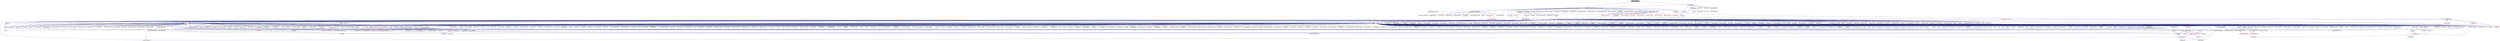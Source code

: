 digraph "coalescing_message_handler_registration.hpp"
{
  edge [fontname="Helvetica",fontsize="10",labelfontname="Helvetica",labelfontsize="10"];
  node [fontname="Helvetica",fontsize="10",shape=record];
  Node16 [label="coalescing_message\l_handler_registration.hpp",height=0.2,width=0.4,color="black", fillcolor="grey75", style="filled", fontcolor="black"];
  Node16 -> Node17 [dir="back",color="midnightblue",fontsize="10",style="solid",fontname="Helvetica"];
  Node17 [label="base_lco.hpp",height=0.2,width=0.4,color="black", fillcolor="white", style="filled",URL="$de/daa/base__lco_8hpp.html"];
  Node17 -> Node18 [dir="back",color="midnightblue",fontsize="10",style="solid",fontname="Helvetica"];
  Node18 [label="lcos.hpp",height=0.2,width=0.4,color="black", fillcolor="white", style="filled",URL="$d5/deb/lcos_8hpp.html"];
  Node18 -> Node19 [dir="back",color="midnightblue",fontsize="10",style="solid",fontname="Helvetica"];
  Node19 [label="allgather_and_gate.cpp",height=0.2,width=0.4,color="black", fillcolor="white", style="filled",URL="$d1/d56/allgather__and__gate_8cpp.html"];
  Node18 -> Node20 [dir="back",color="midnightblue",fontsize="10",style="solid",fontname="Helvetica"];
  Node20 [label="apex_balance.cpp",height=0.2,width=0.4,color="black", fillcolor="white", style="filled",URL="$d4/d8e/apex__balance_8cpp.html"];
  Node18 -> Node21 [dir="back",color="midnightblue",fontsize="10",style="solid",fontname="Helvetica"];
  Node21 [label="apex_policy_engine\l_active_thread_count.cpp",height=0.2,width=0.4,color="black", fillcolor="white", style="filled",URL="$d5/d01/apex__policy__engine__active__thread__count_8cpp.html"];
  Node18 -> Node22 [dir="back",color="midnightblue",fontsize="10",style="solid",fontname="Helvetica"];
  Node22 [label="apex_policy_engine\l_events.cpp",height=0.2,width=0.4,color="black", fillcolor="white", style="filled",URL="$df/d0f/apex__policy__engine__events_8cpp.html"];
  Node18 -> Node23 [dir="back",color="midnightblue",fontsize="10",style="solid",fontname="Helvetica"];
  Node23 [label="apex_policy_engine\l_periodic.cpp",height=0.2,width=0.4,color="black", fillcolor="white", style="filled",URL="$d5/d7b/apex__policy__engine__periodic_8cpp.html"];
  Node18 -> Node24 [dir="back",color="midnightblue",fontsize="10",style="solid",fontname="Helvetica"];
  Node24 [label="heartbeat.cpp",height=0.2,width=0.4,color="black", fillcolor="white", style="filled",URL="$d8/d98/heartbeat_8cpp.html"];
  Node18 -> Node25 [dir="back",color="midnightblue",fontsize="10",style="solid",fontname="Helvetica"];
  Node25 [label="hello_world_component.hpp",height=0.2,width=0.4,color="black", fillcolor="white", style="filled",URL="$df/df0/hello__world__component_8hpp.html"];
  Node25 -> Node26 [dir="back",color="midnightblue",fontsize="10",style="solid",fontname="Helvetica"];
  Node26 [label="hello_world_client.cpp",height=0.2,width=0.4,color="black", fillcolor="white", style="filled",URL="$d5/da6/hello__world__client_8cpp.html"];
  Node25 -> Node27 [dir="back",color="midnightblue",fontsize="10",style="solid",fontname="Helvetica"];
  Node27 [label="hello_world_component.cpp",height=0.2,width=0.4,color="black", fillcolor="white", style="filled",URL="$d8/daa/hello__world__component_8cpp.html"];
  Node18 -> Node28 [dir="back",color="midnightblue",fontsize="10",style="solid",fontname="Helvetica"];
  Node28 [label="row.hpp",height=0.2,width=0.4,color="black", fillcolor="white", style="filled",URL="$dc/d69/row_8hpp.html"];
  Node28 -> Node29 [dir="back",color="midnightblue",fontsize="10",style="solid",fontname="Helvetica"];
  Node29 [label="grid.hpp",height=0.2,width=0.4,color="red", fillcolor="white", style="filled",URL="$dc/d8a/grid_8hpp.html"];
  Node29 -> Node30 [dir="back",color="midnightblue",fontsize="10",style="solid",fontname="Helvetica"];
  Node30 [label="jacobi.cpp",height=0.2,width=0.4,color="black", fillcolor="white", style="filled",URL="$d2/d27/jacobi_8cpp.html"];
  Node29 -> Node31 [dir="back",color="midnightblue",fontsize="10",style="solid",fontname="Helvetica"];
  Node31 [label="solver.hpp",height=0.2,width=0.4,color="red", fillcolor="white", style="filled",URL="$db/d9a/server_2solver_8hpp.html"];
  Node31 -> Node33 [dir="back",color="midnightblue",fontsize="10",style="solid",fontname="Helvetica"];
  Node33 [label="solver.cpp",height=0.2,width=0.4,color="black", fillcolor="white", style="filled",URL="$d6/d94/solver_8cpp.html"];
  Node29 -> Node34 [dir="back",color="midnightblue",fontsize="10",style="solid",fontname="Helvetica"];
  Node34 [label="grid.cpp",height=0.2,width=0.4,color="black", fillcolor="white", style="filled",URL="$d6/d1b/jacobi__component_2grid_8cpp.html"];
  Node28 -> Node35 [dir="back",color="midnightblue",fontsize="10",style="solid",fontname="Helvetica"];
  Node35 [label="stencil_iterator.hpp",height=0.2,width=0.4,color="black", fillcolor="white", style="filled",URL="$dc/d5c/server_2stencil__iterator_8hpp.html"];
  Node35 -> Node31 [dir="back",color="midnightblue",fontsize="10",style="solid",fontname="Helvetica"];
  Node35 -> Node36 [dir="back",color="midnightblue",fontsize="10",style="solid",fontname="Helvetica"];
  Node36 [label="stencil_iterator.cpp",height=0.2,width=0.4,color="black", fillcolor="white", style="filled",URL="$d6/de1/server_2stencil__iterator_8cpp.html"];
  Node35 -> Node37 [dir="back",color="midnightblue",fontsize="10",style="solid",fontname="Helvetica"];
  Node37 [label="stencil_iterator.cpp",height=0.2,width=0.4,color="black", fillcolor="white", style="filled",URL="$d7/d71/stencil__iterator_8cpp.html"];
  Node28 -> Node34 [dir="back",color="midnightblue",fontsize="10",style="solid",fontname="Helvetica"];
  Node18 -> Node38 [dir="back",color="midnightblue",fontsize="10",style="solid",fontname="Helvetica"];
  Node38 [label="stencil_iterator.hpp",height=0.2,width=0.4,color="black", fillcolor="white", style="filled",URL="$d4/dc8/stencil__iterator_8hpp.html"];
  Node38 -> Node31 [dir="back",color="midnightblue",fontsize="10",style="solid",fontname="Helvetica"];
  Node38 -> Node35 [dir="back",color="midnightblue",fontsize="10",style="solid",fontname="Helvetica"];
  Node38 -> Node37 [dir="back",color="midnightblue",fontsize="10",style="solid",fontname="Helvetica"];
  Node18 -> Node35 [dir="back",color="midnightblue",fontsize="10",style="solid",fontname="Helvetica"];
  Node18 -> Node39 [dir="back",color="midnightblue",fontsize="10",style="solid",fontname="Helvetica"];
  Node39 [label="jacobi_hpx.cpp",height=0.2,width=0.4,color="black", fillcolor="white", style="filled",URL="$d8/d72/jacobi__hpx_8cpp.html"];
  Node18 -> Node40 [dir="back",color="midnightblue",fontsize="10",style="solid",fontname="Helvetica"];
  Node40 [label="jacobi_nonuniform_hpx.cpp",height=0.2,width=0.4,color="black", fillcolor="white", style="filled",URL="$de/d56/jacobi__nonuniform__hpx_8cpp.html"];
  Node18 -> Node41 [dir="back",color="midnightblue",fontsize="10",style="solid",fontname="Helvetica"];
  Node41 [label="enumerate_threads.cpp",height=0.2,width=0.4,color="black", fillcolor="white", style="filled",URL="$d3/dd4/enumerate__threads_8cpp.html"];
  Node18 -> Node42 [dir="back",color="midnightblue",fontsize="10",style="solid",fontname="Helvetica"];
  Node42 [label="fibonacci_await.cpp",height=0.2,width=0.4,color="black", fillcolor="white", style="filled",URL="$dc/d1c/fibonacci__await_8cpp.html"];
  Node18 -> Node43 [dir="back",color="midnightblue",fontsize="10",style="solid",fontname="Helvetica"];
  Node43 [label="fibonacci_dataflow.cpp",height=0.2,width=0.4,color="black", fillcolor="white", style="filled",URL="$df/d3d/fibonacci__dataflow_8cpp.html"];
  Node18 -> Node44 [dir="back",color="midnightblue",fontsize="10",style="solid",fontname="Helvetica"];
  Node44 [label="fibonacci_futures.cpp",height=0.2,width=0.4,color="black", fillcolor="white", style="filled",URL="$d6/de3/fibonacci__futures_8cpp.html"];
  Node18 -> Node45 [dir="back",color="midnightblue",fontsize="10",style="solid",fontname="Helvetica"];
  Node45 [label="fibonacci_futures_distributed.cpp",height=0.2,width=0.4,color="black", fillcolor="white", style="filled",URL="$d1/dc9/fibonacci__futures__distributed_8cpp.html"];
  Node18 -> Node46 [dir="back",color="midnightblue",fontsize="10",style="solid",fontname="Helvetica"];
  Node46 [label="fractals.cpp",height=0.2,width=0.4,color="black", fillcolor="white", style="filled",URL="$d8/d58/fractals_8cpp.html"];
  Node18 -> Node47 [dir="back",color="midnightblue",fontsize="10",style="solid",fontname="Helvetica"];
  Node47 [label="fractals_executor.cpp",height=0.2,width=0.4,color="black", fillcolor="white", style="filled",URL="$d9/da9/fractals__executor_8cpp.html"];
  Node18 -> Node48 [dir="back",color="midnightblue",fontsize="10",style="solid",fontname="Helvetica"];
  Node48 [label="fractals_struct.cpp",height=0.2,width=0.4,color="black", fillcolor="white", style="filled",URL="$d8/d2f/fractals__struct_8cpp.html"];
  Node18 -> Node49 [dir="back",color="midnightblue",fontsize="10",style="solid",fontname="Helvetica"];
  Node49 [label="hello_world.cpp",height=0.2,width=0.4,color="black", fillcolor="white", style="filled",URL="$d0/d67/hello__world_8cpp.html"];
  Node18 -> Node50 [dir="back",color="midnightblue",fontsize="10",style="solid",fontname="Helvetica"];
  Node50 [label="latch_local.cpp",height=0.2,width=0.4,color="black", fillcolor="white", style="filled",URL="$dd/dd3/latch__local_8cpp.html"];
  Node18 -> Node51 [dir="back",color="midnightblue",fontsize="10",style="solid",fontname="Helvetica"];
  Node51 [label="latch_remote.cpp",height=0.2,width=0.4,color="black", fillcolor="white", style="filled",URL="$df/d59/latch__remote_8cpp.html"];
  Node18 -> Node52 [dir="back",color="midnightblue",fontsize="10",style="solid",fontname="Helvetica"];
  Node52 [label="local_channel.cpp",height=0.2,width=0.4,color="black", fillcolor="white", style="filled",URL="$d0/d3e/local__channel_8cpp.html"];
  Node18 -> Node53 [dir="back",color="midnightblue",fontsize="10",style="solid",fontname="Helvetica"];
  Node53 [label="pingpong.cpp",height=0.2,width=0.4,color="black", fillcolor="white", style="filled",URL="$dd/d4d/pingpong_8cpp.html"];
  Node18 -> Node54 [dir="back",color="midnightblue",fontsize="10",style="solid",fontname="Helvetica"];
  Node54 [label="shared_mutex.cpp",height=0.2,width=0.4,color="black", fillcolor="white", style="filled",URL="$da/d0b/shared__mutex_8cpp.html"];
  Node18 -> Node55 [dir="back",color="midnightblue",fontsize="10",style="solid",fontname="Helvetica"];
  Node55 [label="wait_composition.cpp",height=0.2,width=0.4,color="black", fillcolor="white", style="filled",URL="$d6/d13/wait__composition_8cpp.html"];
  Node18 -> Node56 [dir="back",color="midnightblue",fontsize="10",style="solid",fontname="Helvetica"];
  Node56 [label="sheneos_compare.cpp",height=0.2,width=0.4,color="black", fillcolor="white", style="filled",URL="$dc/d11/sheneos__compare_8cpp.html"];
  Node18 -> Node57 [dir="back",color="midnightblue",fontsize="10",style="solid",fontname="Helvetica"];
  Node57 [label="spell_check_file.cpp",height=0.2,width=0.4,color="black", fillcolor="white", style="filled",URL="$df/df7/spell__check__file_8cpp.html"];
  Node18 -> Node58 [dir="back",color="midnightblue",fontsize="10",style="solid",fontname="Helvetica"];
  Node58 [label="spell_check_simple.cpp",height=0.2,width=0.4,color="black", fillcolor="white", style="filled",URL="$dd/d54/spell__check__simple_8cpp.html"];
  Node18 -> Node59 [dir="back",color="midnightblue",fontsize="10",style="solid",fontname="Helvetica"];
  Node59 [label="simple_central_tuplespace\l_client.cpp",height=0.2,width=0.4,color="black", fillcolor="white", style="filled",URL="$d1/d7b/simple__central__tuplespace__client_8cpp.html"];
  Node18 -> Node60 [dir="back",color="midnightblue",fontsize="10",style="solid",fontname="Helvetica"];
  Node60 [label="hpx.hpp",height=0.2,width=0.4,color="red", fillcolor="white", style="filled",URL="$d0/daa/hpx_8hpp.html"];
  Node60 -> Node61 [dir="back",color="midnightblue",fontsize="10",style="solid",fontname="Helvetica"];
  Node61 [label="1d_stencil_1.cpp",height=0.2,width=0.4,color="black", fillcolor="white", style="filled",URL="$d2/db1/1d__stencil__1_8cpp.html"];
  Node60 -> Node62 [dir="back",color="midnightblue",fontsize="10",style="solid",fontname="Helvetica"];
  Node62 [label="1d_stencil_2.cpp",height=0.2,width=0.4,color="black", fillcolor="white", style="filled",URL="$d3/dd1/1d__stencil__2_8cpp.html"];
  Node60 -> Node63 [dir="back",color="midnightblue",fontsize="10",style="solid",fontname="Helvetica"];
  Node63 [label="1d_stencil_3.cpp",height=0.2,width=0.4,color="black", fillcolor="white", style="filled",URL="$db/d19/1d__stencil__3_8cpp.html"];
  Node60 -> Node64 [dir="back",color="midnightblue",fontsize="10",style="solid",fontname="Helvetica"];
  Node64 [label="1d_stencil_4.cpp",height=0.2,width=0.4,color="black", fillcolor="white", style="filled",URL="$d1/d7d/1d__stencil__4_8cpp.html"];
  Node60 -> Node65 [dir="back",color="midnightblue",fontsize="10",style="solid",fontname="Helvetica"];
  Node65 [label="1d_stencil_4_parallel.cpp",height=0.2,width=0.4,color="black", fillcolor="white", style="filled",URL="$d6/d05/1d__stencil__4__parallel_8cpp.html"];
  Node60 -> Node66 [dir="back",color="midnightblue",fontsize="10",style="solid",fontname="Helvetica"];
  Node66 [label="1d_stencil_4_repart.cpp",height=0.2,width=0.4,color="black", fillcolor="white", style="filled",URL="$d0/d6b/1d__stencil__4__repart_8cpp.html"];
  Node60 -> Node67 [dir="back",color="midnightblue",fontsize="10",style="solid",fontname="Helvetica"];
  Node67 [label="1d_stencil_4_throttle.cpp",height=0.2,width=0.4,color="black", fillcolor="white", style="filled",URL="$d6/de5/1d__stencil__4__throttle_8cpp.html"];
  Node60 -> Node68 [dir="back",color="midnightblue",fontsize="10",style="solid",fontname="Helvetica"];
  Node68 [label="1d_stencil_5.cpp",height=0.2,width=0.4,color="black", fillcolor="white", style="filled",URL="$d7/d2a/1d__stencil__5_8cpp.html"];
  Node60 -> Node69 [dir="back",color="midnightblue",fontsize="10",style="solid",fontname="Helvetica"];
  Node69 [label="1d_stencil_6.cpp",height=0.2,width=0.4,color="black", fillcolor="white", style="filled",URL="$db/de7/1d__stencil__6_8cpp.html"];
  Node60 -> Node70 [dir="back",color="midnightblue",fontsize="10",style="solid",fontname="Helvetica"];
  Node70 [label="1d_stencil_7.cpp",height=0.2,width=0.4,color="black", fillcolor="white", style="filled",URL="$d4/d5a/1d__stencil__7_8cpp.html"];
  Node60 -> Node71 [dir="back",color="midnightblue",fontsize="10",style="solid",fontname="Helvetica"];
  Node71 [label="1d_stencil_8.cpp",height=0.2,width=0.4,color="black", fillcolor="white", style="filled",URL="$df/de0/1d__stencil__8_8cpp.html"];
  Node60 -> Node72 [dir="back",color="midnightblue",fontsize="10",style="solid",fontname="Helvetica"];
  Node72 [label="accumulator.cpp",height=0.2,width=0.4,color="black", fillcolor="white", style="filled",URL="$d1/d81/accumulator_8cpp.html"];
  Node60 -> Node73 [dir="back",color="midnightblue",fontsize="10",style="solid",fontname="Helvetica"];
  Node73 [label="accumulator.hpp",height=0.2,width=0.4,color="red", fillcolor="white", style="filled",URL="$d4/d9d/server_2accumulator_8hpp.html"];
  Node73 -> Node72 [dir="back",color="midnightblue",fontsize="10",style="solid",fontname="Helvetica"];
  Node60 -> Node76 [dir="back",color="midnightblue",fontsize="10",style="solid",fontname="Helvetica"];
  Node76 [label="template_function_accumulator.hpp",height=0.2,width=0.4,color="black", fillcolor="white", style="filled",URL="$d7/da6/server_2template__function__accumulator_8hpp.html"];
  Node76 -> Node77 [dir="back",color="midnightblue",fontsize="10",style="solid",fontname="Helvetica"];
  Node77 [label="template_function_accumulator.cpp",height=0.2,width=0.4,color="black", fillcolor="white", style="filled",URL="$d5/d02/template__function__accumulator_8cpp.html"];
  Node76 -> Node78 [dir="back",color="midnightblue",fontsize="10",style="solid",fontname="Helvetica"];
  Node78 [label="template_function_accumulator.hpp",height=0.2,width=0.4,color="red", fillcolor="white", style="filled",URL="$d3/de9/template__function__accumulator_8hpp.html"];
  Node60 -> Node80 [dir="back",color="midnightblue",fontsize="10",style="solid",fontname="Helvetica"];
  Node80 [label="template_accumulator.cpp",height=0.2,width=0.4,color="black", fillcolor="white", style="filled",URL="$d0/d4a/template__accumulator_8cpp.html"];
  Node60 -> Node77 [dir="back",color="midnightblue",fontsize="10",style="solid",fontname="Helvetica"];
  Node60 -> Node78 [dir="back",color="midnightblue",fontsize="10",style="solid",fontname="Helvetica"];
  Node60 -> Node81 [dir="back",color="midnightblue",fontsize="10",style="solid",fontname="Helvetica"];
  Node81 [label="allgather_module.cpp",height=0.2,width=0.4,color="black", fillcolor="white", style="filled",URL="$df/de4/allgather__module_8cpp.html"];
  Node60 -> Node82 [dir="back",color="midnightblue",fontsize="10",style="solid",fontname="Helvetica"];
  Node82 [label="allgather.cpp",height=0.2,width=0.4,color="black", fillcolor="white", style="filled",URL="$d7/d06/allgather_8cpp.html"];
  Node60 -> Node19 [dir="back",color="midnightblue",fontsize="10",style="solid",fontname="Helvetica"];
  Node60 -> Node83 [dir="back",color="midnightblue",fontsize="10",style="solid",fontname="Helvetica"];
  Node83 [label="ag_client.cpp",height=0.2,width=0.4,color="black", fillcolor="white", style="filled",URL="$d4/d5d/ag__client_8cpp.html"];
  Node60 -> Node84 [dir="back",color="midnightblue",fontsize="10",style="solid",fontname="Helvetica"];
  Node84 [label="hpx_thread_phase.cpp",height=0.2,width=0.4,color="black", fillcolor="white", style="filled",URL="$d5/dca/hpx__thread__phase_8cpp.html"];
  Node60 -> Node85 [dir="back",color="midnightblue",fontsize="10",style="solid",fontname="Helvetica"];
  Node85 [label="os_thread_num.cpp",height=0.2,width=0.4,color="black", fillcolor="white", style="filled",URL="$d2/dfb/os__thread__num_8cpp.html"];
  Node60 -> Node86 [dir="back",color="midnightblue",fontsize="10",style="solid",fontname="Helvetica"];
  Node86 [label="cancelable_action.cpp",height=0.2,width=0.4,color="black", fillcolor="white", style="filled",URL="$d5/d0c/cancelable__action_8cpp.html"];
  Node60 -> Node87 [dir="back",color="midnightblue",fontsize="10",style="solid",fontname="Helvetica"];
  Node87 [label="cancelable_action.hpp",height=0.2,width=0.4,color="black", fillcolor="white", style="filled",URL="$d5/d4d/server_2cancelable__action_8hpp.html"];
  Node87 -> Node86 [dir="back",color="midnightblue",fontsize="10",style="solid",fontname="Helvetica"];
  Node87 -> Node88 [dir="back",color="midnightblue",fontsize="10",style="solid",fontname="Helvetica"];
  Node88 [label="cancelable_action.hpp",height=0.2,width=0.4,color="red", fillcolor="white", style="filled",URL="$d0/da3/stubs_2cancelable__action_8hpp.html"];
  Node60 -> Node88 [dir="back",color="midnightblue",fontsize="10",style="solid",fontname="Helvetica"];
  Node60 -> Node90 [dir="back",color="midnightblue",fontsize="10",style="solid",fontname="Helvetica"];
  Node90 [label="cancelable_action_client.cpp",height=0.2,width=0.4,color="black", fillcolor="white", style="filled",URL="$d1/db8/cancelable__action__client_8cpp.html"];
  Node60 -> Node91 [dir="back",color="midnightblue",fontsize="10",style="solid",fontname="Helvetica"];
  Node91 [label="cublas_matmul.cpp",height=0.2,width=0.4,color="black", fillcolor="white", style="filled",URL="$dd/d84/cublas__matmul_8cpp.html"];
  Node60 -> Node92 [dir="back",color="midnightblue",fontsize="10",style="solid",fontname="Helvetica"];
  Node92 [label="win_perf_counters.cpp",height=0.2,width=0.4,color="black", fillcolor="white", style="filled",URL="$d8/d11/win__perf__counters_8cpp.html"];
  Node60 -> Node93 [dir="back",color="midnightblue",fontsize="10",style="solid",fontname="Helvetica"];
  Node93 [label="win_perf_counters.hpp",height=0.2,width=0.4,color="black", fillcolor="white", style="filled",URL="$d5/da7/win__perf__counters_8hpp.html"];
  Node60 -> Node25 [dir="back",color="midnightblue",fontsize="10",style="solid",fontname="Helvetica"];
  Node60 -> Node94 [dir="back",color="midnightblue",fontsize="10",style="solid",fontname="Helvetica"];
  Node94 [label="interpolate1d.cpp",height=0.2,width=0.4,color="black", fillcolor="white", style="filled",URL="$d0/d05/interpolate1d_8cpp.html"];
  Node60 -> Node95 [dir="back",color="midnightblue",fontsize="10",style="solid",fontname="Helvetica"];
  Node95 [label="partition.hpp",height=0.2,width=0.4,color="black", fillcolor="white", style="filled",URL="$d0/d7a/examples_2interpolate1d_2interpolate1d_2partition_8hpp.html"];
  Node95 -> Node94 [dir="back",color="midnightblue",fontsize="10",style="solid",fontname="Helvetica"];
  Node95 -> Node96 [dir="back",color="midnightblue",fontsize="10",style="solid",fontname="Helvetica"];
  Node96 [label="interpolate1d.hpp",height=0.2,width=0.4,color="red", fillcolor="white", style="filled",URL="$d4/dc7/interpolate1d_8hpp.html"];
  Node96 -> Node94 [dir="back",color="midnightblue",fontsize="10",style="solid",fontname="Helvetica"];
  Node60 -> Node98 [dir="back",color="midnightblue",fontsize="10",style="solid",fontname="Helvetica"];
  Node98 [label="partition.hpp",height=0.2,width=0.4,color="black", fillcolor="white", style="filled",URL="$d0/dff/examples_2interpolate1d_2interpolate1d_2server_2partition_8hpp.html"];
  Node98 -> Node95 [dir="back",color="midnightblue",fontsize="10",style="solid",fontname="Helvetica"];
  Node98 -> Node99 [dir="back",color="midnightblue",fontsize="10",style="solid",fontname="Helvetica"];
  Node99 [label="partition.cpp",height=0.2,width=0.4,color="black", fillcolor="white", style="filled",URL="$d0/d4f/examples_2interpolate1d_2interpolate1d_2server_2partition_8cpp.html"];
  Node60 -> Node96 [dir="back",color="midnightblue",fontsize="10",style="solid",fontname="Helvetica"];
  Node60 -> Node100 [dir="back",color="midnightblue",fontsize="10",style="solid",fontname="Helvetica"];
  Node100 [label="read_values.cpp",height=0.2,width=0.4,color="black", fillcolor="white", style="filled",URL="$d0/d8c/interpolate1d_2interpolate1d_2read__values_8cpp.html"];
  Node60 -> Node99 [dir="back",color="midnightblue",fontsize="10",style="solid",fontname="Helvetica"];
  Node60 -> Node30 [dir="back",color="midnightblue",fontsize="10",style="solid",fontname="Helvetica"];
  Node60 -> Node34 [dir="back",color="midnightblue",fontsize="10",style="solid",fontname="Helvetica"];
  Node60 -> Node101 [dir="back",color="midnightblue",fontsize="10",style="solid",fontname="Helvetica"];
  Node101 [label="row.cpp",height=0.2,width=0.4,color="black", fillcolor="white", style="filled",URL="$d3/d86/server_2row_8cpp.html"];
  Node60 -> Node33 [dir="back",color="midnightblue",fontsize="10",style="solid",fontname="Helvetica"];
  Node60 -> Node36 [dir="back",color="midnightblue",fontsize="10",style="solid",fontname="Helvetica"];
  Node60 -> Node37 [dir="back",color="midnightblue",fontsize="10",style="solid",fontname="Helvetica"];
  Node60 -> Node102 [dir="back",color="midnightblue",fontsize="10",style="solid",fontname="Helvetica"];
  Node102 [label="jacobi.cpp",height=0.2,width=0.4,color="black", fillcolor="white", style="filled",URL="$d3/d44/smp_2jacobi_8cpp.html"];
  Node60 -> Node39 [dir="back",color="midnightblue",fontsize="10",style="solid",fontname="Helvetica"];
  Node60 -> Node103 [dir="back",color="midnightblue",fontsize="10",style="solid",fontname="Helvetica"];
  Node103 [label="jacobi_nonuniform.cpp",height=0.2,width=0.4,color="black", fillcolor="white", style="filled",URL="$dd/ddc/jacobi__nonuniform_8cpp.html"];
  Node60 -> Node40 [dir="back",color="midnightblue",fontsize="10",style="solid",fontname="Helvetica"];
  Node60 -> Node104 [dir="back",color="midnightblue",fontsize="10",style="solid",fontname="Helvetica"];
  Node104 [label="nqueen.cpp",height=0.2,width=0.4,color="black", fillcolor="white", style="filled",URL="$db/dca/nqueen_8cpp.html"];
  Node60 -> Node105 [dir="back",color="midnightblue",fontsize="10",style="solid",fontname="Helvetica"];
  Node105 [label="nqueen.hpp",height=0.2,width=0.4,color="red", fillcolor="white", style="filled",URL="$de/d58/server_2nqueen_8hpp.html"];
  Node105 -> Node104 [dir="back",color="midnightblue",fontsize="10",style="solid",fontname="Helvetica"];
  Node60 -> Node108 [dir="back",color="midnightblue",fontsize="10",style="solid",fontname="Helvetica"];
  Node108 [label="nqueen_client.cpp",height=0.2,width=0.4,color="black", fillcolor="white", style="filled",URL="$d3/d5e/nqueen__client_8cpp.html"];
  Node60 -> Node109 [dir="back",color="midnightblue",fontsize="10",style="solid",fontname="Helvetica"];
  Node109 [label="sine.cpp",height=0.2,width=0.4,color="black", fillcolor="white", style="filled",URL="$d3/d0d/server_2sine_8cpp.html"];
  Node60 -> Node110 [dir="back",color="midnightblue",fontsize="10",style="solid",fontname="Helvetica"];
  Node110 [label="sine.hpp",height=0.2,width=0.4,color="black", fillcolor="white", style="filled",URL="$d8/dac/sine_8hpp.html"];
  Node110 -> Node109 [dir="back",color="midnightblue",fontsize="10",style="solid",fontname="Helvetica"];
  Node110 -> Node111 [dir="back",color="midnightblue",fontsize="10",style="solid",fontname="Helvetica"];
  Node111 [label="sine.cpp",height=0.2,width=0.4,color="black", fillcolor="white", style="filled",URL="$d5/dd8/sine_8cpp.html"];
  Node60 -> Node111 [dir="back",color="midnightblue",fontsize="10",style="solid",fontname="Helvetica"];
  Node60 -> Node112 [dir="back",color="midnightblue",fontsize="10",style="solid",fontname="Helvetica"];
  Node112 [label="sine_client.cpp",height=0.2,width=0.4,color="black", fillcolor="white", style="filled",URL="$db/d62/sine__client_8cpp.html"];
  Node60 -> Node113 [dir="back",color="midnightblue",fontsize="10",style="solid",fontname="Helvetica"];
  Node113 [label="qt.cpp",height=0.2,width=0.4,color="black", fillcolor="white", style="filled",URL="$df/d90/qt_8cpp.html"];
  Node60 -> Node114 [dir="back",color="midnightblue",fontsize="10",style="solid",fontname="Helvetica"];
  Node114 [label="queue_client.cpp",height=0.2,width=0.4,color="black", fillcolor="white", style="filled",URL="$d7/d96/queue__client_8cpp.html"];
  Node60 -> Node115 [dir="back",color="midnightblue",fontsize="10",style="solid",fontname="Helvetica"];
  Node115 [label="customize_async.cpp",height=0.2,width=0.4,color="black", fillcolor="white", style="filled",URL="$d0/d82/customize__async_8cpp.html"];
  Node60 -> Node116 [dir="back",color="midnightblue",fontsize="10",style="solid",fontname="Helvetica"];
  Node116 [label="data_actions.cpp",height=0.2,width=0.4,color="black", fillcolor="white", style="filled",URL="$dc/d68/data__actions_8cpp.html"];
  Node60 -> Node117 [dir="back",color="midnightblue",fontsize="10",style="solid",fontname="Helvetica"];
  Node117 [label="error_handling.cpp",height=0.2,width=0.4,color="black", fillcolor="white", style="filled",URL="$d9/d96/error__handling_8cpp.html"];
  Node60 -> Node118 [dir="back",color="midnightblue",fontsize="10",style="solid",fontname="Helvetica"];
  Node118 [label="event_synchronization.cpp",height=0.2,width=0.4,color="black", fillcolor="white", style="filled",URL="$d0/d35/event__synchronization_8cpp.html"];
  Node60 -> Node119 [dir="back",color="midnightblue",fontsize="10",style="solid",fontname="Helvetica"];
  Node119 [label="factorial.cpp",height=0.2,width=0.4,color="black", fillcolor="white", style="filled",URL="$d9/d00/factorial_8cpp.html"];
  Node60 -> Node120 [dir="back",color="midnightblue",fontsize="10",style="solid",fontname="Helvetica"];
  Node120 [label="file_serialization.cpp",height=0.2,width=0.4,color="black", fillcolor="white", style="filled",URL="$de/d58/file__serialization_8cpp.html"];
  Node60 -> Node121 [dir="back",color="midnightblue",fontsize="10",style="solid",fontname="Helvetica"];
  Node121 [label="init_globally.cpp",height=0.2,width=0.4,color="black", fillcolor="white", style="filled",URL="$d6/dad/init__globally_8cpp.html"];
  Node60 -> Node122 [dir="back",color="midnightblue",fontsize="10",style="solid",fontname="Helvetica"];
  Node122 [label="interest_calculator.cpp",height=0.2,width=0.4,color="black", fillcolor="white", style="filled",URL="$d2/d86/interest__calculator_8cpp.html"];
  Node60 -> Node123 [dir="back",color="midnightblue",fontsize="10",style="solid",fontname="Helvetica"];
  Node123 [label="non_atomic_rma.cpp",height=0.2,width=0.4,color="black", fillcolor="white", style="filled",URL="$d7/d8b/non__atomic__rma_8cpp.html"];
  Node60 -> Node124 [dir="back",color="midnightblue",fontsize="10",style="solid",fontname="Helvetica"];
  Node124 [label="partitioned_vector\l_spmd_foreach.cpp",height=0.2,width=0.4,color="black", fillcolor="white", style="filled",URL="$db/d7c/partitioned__vector__spmd__foreach_8cpp.html"];
  Node60 -> Node125 [dir="back",color="midnightblue",fontsize="10",style="solid",fontname="Helvetica"];
  Node125 [label="pipeline1.cpp",height=0.2,width=0.4,color="black", fillcolor="white", style="filled",URL="$d5/d77/pipeline1_8cpp.html"];
  Node60 -> Node126 [dir="back",color="midnightblue",fontsize="10",style="solid",fontname="Helvetica"];
  Node126 [label="quicksort.cpp",height=0.2,width=0.4,color="black", fillcolor="white", style="filled",URL="$d3/d1e/quicksort_8cpp.html"];
  Node60 -> Node127 [dir="back",color="midnightblue",fontsize="10",style="solid",fontname="Helvetica"];
  Node127 [label="receive_buffer.cpp",height=0.2,width=0.4,color="black", fillcolor="white", style="filled",URL="$d7/d10/receive__buffer_8cpp.html"];
  Node60 -> Node128 [dir="back",color="midnightblue",fontsize="10",style="solid",fontname="Helvetica"];
  Node128 [label="safe_object.cpp",height=0.2,width=0.4,color="black", fillcolor="white", style="filled",URL="$dd/d52/safe__object_8cpp.html"];
  Node60 -> Node129 [dir="back",color="midnightblue",fontsize="10",style="solid",fontname="Helvetica"];
  Node129 [label="sort_by_key_demo.cpp",height=0.2,width=0.4,color="black", fillcolor="white", style="filled",URL="$da/d20/sort__by__key__demo_8cpp.html"];
  Node60 -> Node130 [dir="back",color="midnightblue",fontsize="10",style="solid",fontname="Helvetica"];
  Node130 [label="timed_wake.cpp",height=0.2,width=0.4,color="black", fillcolor="white", style="filled",URL="$d8/df9/timed__wake_8cpp.html"];
  Node60 -> Node131 [dir="back",color="midnightblue",fontsize="10",style="solid",fontname="Helvetica"];
  Node131 [label="vector_counting_dotproduct.cpp",height=0.2,width=0.4,color="black", fillcolor="white", style="filled",URL="$df/de9/vector__counting__dotproduct_8cpp.html"];
  Node60 -> Node132 [dir="back",color="midnightblue",fontsize="10",style="solid",fontname="Helvetica"];
  Node132 [label="vector_zip_dotproduct.cpp",height=0.2,width=0.4,color="black", fillcolor="white", style="filled",URL="$dc/d18/vector__zip__dotproduct_8cpp.html"];
  Node60 -> Node133 [dir="back",color="midnightblue",fontsize="10",style="solid",fontname="Helvetica"];
  Node133 [label="zerocopy_rdma.cpp",height=0.2,width=0.4,color="black", fillcolor="white", style="filled",URL="$d1/dad/zerocopy__rdma_8cpp.html"];
  Node60 -> Node134 [dir="back",color="midnightblue",fontsize="10",style="solid",fontname="Helvetica"];
  Node134 [label="random_mem_access.cpp",height=0.2,width=0.4,color="black", fillcolor="white", style="filled",URL="$d1/d51/random__mem__access_8cpp.html"];
  Node60 -> Node135 [dir="back",color="midnightblue",fontsize="10",style="solid",fontname="Helvetica"];
  Node135 [label="random_mem_access.hpp",height=0.2,width=0.4,color="red", fillcolor="white", style="filled",URL="$d0/d19/server_2random__mem__access_8hpp.html"];
  Node135 -> Node134 [dir="back",color="midnightblue",fontsize="10",style="solid",fontname="Helvetica"];
  Node60 -> Node138 [dir="back",color="midnightblue",fontsize="10",style="solid",fontname="Helvetica"];
  Node138 [label="random_mem_access_client.cpp",height=0.2,width=0.4,color="black", fillcolor="white", style="filled",URL="$df/d1b/random__mem__access__client_8cpp.html"];
  Node60 -> Node139 [dir="back",color="midnightblue",fontsize="10",style="solid",fontname="Helvetica"];
  Node139 [label="oversubscribing_resource\l_partitioner.cpp",height=0.2,width=0.4,color="black", fillcolor="white", style="filled",URL="$dd/dee/oversubscribing__resource__partitioner_8cpp.html"];
  Node60 -> Node140 [dir="back",color="midnightblue",fontsize="10",style="solid",fontname="Helvetica"];
  Node140 [label="simple_resource_partitioner.cpp",height=0.2,width=0.4,color="black", fillcolor="white", style="filled",URL="$d5/df9/simple__resource__partitioner_8cpp.html"];
  Node60 -> Node141 [dir="back",color="midnightblue",fontsize="10",style="solid",fontname="Helvetica"];
  Node141 [label="dimension.hpp",height=0.2,width=0.4,color="red", fillcolor="white", style="filled",URL="$d6/d39/sheneos_2sheneos_2dimension_8hpp.html"];
  Node141 -> Node147 [dir="back",color="midnightblue",fontsize="10",style="solid",fontname="Helvetica"];
  Node147 [label="partition3d.hpp",height=0.2,width=0.4,color="black", fillcolor="white", style="filled",URL="$dd/dbf/server_2partition3d_8hpp.html"];
  Node147 -> Node148 [dir="back",color="midnightblue",fontsize="10",style="solid",fontname="Helvetica"];
  Node148 [label="partition3d.hpp",height=0.2,width=0.4,color="black", fillcolor="white", style="filled",URL="$d1/d50/partition3d_8hpp.html"];
  Node148 -> Node144 [dir="back",color="midnightblue",fontsize="10",style="solid",fontname="Helvetica"];
  Node144 [label="interpolator.cpp",height=0.2,width=0.4,color="black", fillcolor="white", style="filled",URL="$d5/d02/interpolator_8cpp.html"];
  Node148 -> Node149 [dir="back",color="midnightblue",fontsize="10",style="solid",fontname="Helvetica"];
  Node149 [label="interpolator.hpp",height=0.2,width=0.4,color="red", fillcolor="white", style="filled",URL="$dc/d3b/interpolator_8hpp.html"];
  Node149 -> Node144 [dir="back",color="midnightblue",fontsize="10",style="solid",fontname="Helvetica"];
  Node149 -> Node56 [dir="back",color="midnightblue",fontsize="10",style="solid",fontname="Helvetica"];
  Node149 -> Node151 [dir="back",color="midnightblue",fontsize="10",style="solid",fontname="Helvetica"];
  Node151 [label="sheneos_test.cpp",height=0.2,width=0.4,color="black", fillcolor="white", style="filled",URL="$d4/d6e/sheneos__test_8cpp.html"];
  Node147 -> Node146 [dir="back",color="midnightblue",fontsize="10",style="solid",fontname="Helvetica"];
  Node146 [label="partition3d.cpp",height=0.2,width=0.4,color="black", fillcolor="white", style="filled",URL="$de/d70/partition3d_8cpp.html"];
  Node60 -> Node144 [dir="back",color="midnightblue",fontsize="10",style="solid",fontname="Helvetica"];
  Node60 -> Node148 [dir="back",color="midnightblue",fontsize="10",style="solid",fontname="Helvetica"];
  Node60 -> Node147 [dir="back",color="midnightblue",fontsize="10",style="solid",fontname="Helvetica"];
  Node60 -> Node149 [dir="back",color="midnightblue",fontsize="10",style="solid",fontname="Helvetica"];
  Node60 -> Node152 [dir="back",color="midnightblue",fontsize="10",style="solid",fontname="Helvetica"];
  Node152 [label="configuration.hpp",height=0.2,width=0.4,color="red", fillcolor="white", style="filled",URL="$dc/d0a/configuration_8hpp.html"];
  Node152 -> Node149 [dir="back",color="midnightblue",fontsize="10",style="solid",fontname="Helvetica"];
  Node60 -> Node145 [dir="back",color="midnightblue",fontsize="10",style="solid",fontname="Helvetica"];
  Node145 [label="read_values.cpp",height=0.2,width=0.4,color="black", fillcolor="white", style="filled",URL="$d7/da4/sheneos_2sheneos_2read__values_8cpp.html"];
  Node60 -> Node146 [dir="back",color="midnightblue",fontsize="10",style="solid",fontname="Helvetica"];
  Node60 -> Node151 [dir="back",color="midnightblue",fontsize="10",style="solid",fontname="Helvetica"];
  Node60 -> Node154 [dir="back",color="midnightblue",fontsize="10",style="solid",fontname="Helvetica"];
  Node154 [label="startup_shutdown.cpp",height=0.2,width=0.4,color="black", fillcolor="white", style="filled",URL="$d3/dfc/server_2startup__shutdown_8cpp.html"];
  Node60 -> Node155 [dir="back",color="midnightblue",fontsize="10",style="solid",fontname="Helvetica"];
  Node155 [label="startup_shutdown.cpp",height=0.2,width=0.4,color="black", fillcolor="white", style="filled",URL="$d0/ddb/startup__shutdown_8cpp.html"];
  Node60 -> Node156 [dir="back",color="midnightblue",fontsize="10",style="solid",fontname="Helvetica"];
  Node156 [label="spin.cpp",height=0.2,width=0.4,color="black", fillcolor="white", style="filled",URL="$d7/df2/spin_8cpp.html"];
  Node60 -> Node157 [dir="back",color="midnightblue",fontsize="10",style="solid",fontname="Helvetica"];
  Node157 [label="throttle.cpp",height=0.2,width=0.4,color="black", fillcolor="white", style="filled",URL="$de/d56/server_2throttle_8cpp.html"];
  Node60 -> Node158 [dir="back",color="midnightblue",fontsize="10",style="solid",fontname="Helvetica"];
  Node158 [label="throttle.hpp",height=0.2,width=0.4,color="black", fillcolor="white", style="filled",URL="$db/dc9/server_2throttle_8hpp.html"];
  Node158 -> Node157 [dir="back",color="midnightblue",fontsize="10",style="solid",fontname="Helvetica"];
  Node158 -> Node159 [dir="back",color="midnightblue",fontsize="10",style="solid",fontname="Helvetica"];
  Node159 [label="throttle.hpp",height=0.2,width=0.4,color="black", fillcolor="white", style="filled",URL="$d5/dec/stubs_2throttle_8hpp.html"];
  Node159 -> Node160 [dir="back",color="midnightblue",fontsize="10",style="solid",fontname="Helvetica"];
  Node160 [label="throttle.hpp",height=0.2,width=0.4,color="red", fillcolor="white", style="filled",URL="$d2/d2e/throttle_8hpp.html"];
  Node160 -> Node161 [dir="back",color="midnightblue",fontsize="10",style="solid",fontname="Helvetica"];
  Node161 [label="throttle.cpp",height=0.2,width=0.4,color="black", fillcolor="white", style="filled",URL="$db/d02/throttle_8cpp.html"];
  Node60 -> Node159 [dir="back",color="midnightblue",fontsize="10",style="solid",fontname="Helvetica"];
  Node60 -> Node161 [dir="back",color="midnightblue",fontsize="10",style="solid",fontname="Helvetica"];
  Node60 -> Node160 [dir="back",color="midnightblue",fontsize="10",style="solid",fontname="Helvetica"];
  Node60 -> Node163 [dir="back",color="midnightblue",fontsize="10",style="solid",fontname="Helvetica"];
  Node163 [label="transpose_await.cpp",height=0.2,width=0.4,color="black", fillcolor="white", style="filled",URL="$de/d68/transpose__await_8cpp.html"];
  Node60 -> Node164 [dir="back",color="midnightblue",fontsize="10",style="solid",fontname="Helvetica"];
  Node164 [label="transpose_block.cpp",height=0.2,width=0.4,color="black", fillcolor="white", style="filled",URL="$d0/de1/transpose__block_8cpp.html"];
  Node60 -> Node165 [dir="back",color="midnightblue",fontsize="10",style="solid",fontname="Helvetica"];
  Node165 [label="transpose_block_numa.cpp",height=0.2,width=0.4,color="black", fillcolor="white", style="filled",URL="$dd/d3b/transpose__block__numa_8cpp.html"];
  Node60 -> Node166 [dir="back",color="midnightblue",fontsize="10",style="solid",fontname="Helvetica"];
  Node166 [label="transpose_serial.cpp",height=0.2,width=0.4,color="black", fillcolor="white", style="filled",URL="$db/d74/transpose__serial_8cpp.html"];
  Node60 -> Node167 [dir="back",color="midnightblue",fontsize="10",style="solid",fontname="Helvetica"];
  Node167 [label="transpose_serial_block.cpp",height=0.2,width=0.4,color="black", fillcolor="white", style="filled",URL="$d8/daa/transpose__serial__block_8cpp.html"];
  Node60 -> Node168 [dir="back",color="midnightblue",fontsize="10",style="solid",fontname="Helvetica"];
  Node168 [label="transpose_serial_vector.cpp",height=0.2,width=0.4,color="black", fillcolor="white", style="filled",URL="$d4/d04/transpose__serial__vector_8cpp.html"];
  Node60 -> Node169 [dir="back",color="midnightblue",fontsize="10",style="solid",fontname="Helvetica"];
  Node169 [label="transpose_smp.cpp",height=0.2,width=0.4,color="black", fillcolor="white", style="filled",URL="$d2/d99/transpose__smp_8cpp.html"];
  Node60 -> Node170 [dir="back",color="midnightblue",fontsize="10",style="solid",fontname="Helvetica"];
  Node170 [label="transpose_smp_block.cpp",height=0.2,width=0.4,color="black", fillcolor="white", style="filled",URL="$da/d4d/transpose__smp__block_8cpp.html"];
  Node60 -> Node171 [dir="back",color="midnightblue",fontsize="10",style="solid",fontname="Helvetica"];
  Node171 [label="simple_central_tuplespace.hpp",height=0.2,width=0.4,color="red", fillcolor="white", style="filled",URL="$db/d69/server_2simple__central__tuplespace_8hpp.html"];
  Node171 -> Node172 [dir="back",color="midnightblue",fontsize="10",style="solid",fontname="Helvetica"];
  Node172 [label="simple_central_tuplespace.cpp",height=0.2,width=0.4,color="black", fillcolor="white", style="filled",URL="$d3/dec/simple__central__tuplespace_8cpp.html"];
  Node60 -> Node175 [dir="back",color="midnightblue",fontsize="10",style="solid",fontname="Helvetica"];
  Node175 [label="tuples_warehouse.hpp",height=0.2,width=0.4,color="black", fillcolor="white", style="filled",URL="$da/de6/tuples__warehouse_8hpp.html"];
  Node175 -> Node171 [dir="back",color="midnightblue",fontsize="10",style="solid",fontname="Helvetica"];
  Node60 -> Node172 [dir="back",color="midnightblue",fontsize="10",style="solid",fontname="Helvetica"];
  Node60 -> Node176 [dir="back",color="midnightblue",fontsize="10",style="solid",fontname="Helvetica"];
  Node176 [label="hpx_runtime.cpp",height=0.2,width=0.4,color="black", fillcolor="white", style="filled",URL="$d7/d1e/hpx__runtime_8cpp.html"];
  Node60 -> Node177 [dir="back",color="midnightblue",fontsize="10",style="solid",fontname="Helvetica"];
  Node177 [label="synchronize.cpp",height=0.2,width=0.4,color="black", fillcolor="white", style="filled",URL="$da/da2/synchronize_8cpp.html"];
  Node60 -> Node178 [dir="back",color="midnightblue",fontsize="10",style="solid",fontname="Helvetica"];
  Node178 [label="agas_cache_timings.cpp",height=0.2,width=0.4,color="black", fillcolor="white", style="filled",URL="$dd/d37/agas__cache__timings_8cpp.html"];
  Node60 -> Node179 [dir="back",color="midnightblue",fontsize="10",style="solid",fontname="Helvetica"];
  Node179 [label="async_overheads.cpp",height=0.2,width=0.4,color="black", fillcolor="white", style="filled",URL="$de/da6/async__overheads_8cpp.html"];
  Node60 -> Node180 [dir="back",color="midnightblue",fontsize="10",style="solid",fontname="Helvetica"];
  Node180 [label="coroutines_call_overhead.cpp",height=0.2,width=0.4,color="black", fillcolor="white", style="filled",URL="$da/d1e/coroutines__call__overhead_8cpp.html"];
  Node60 -> Node181 [dir="back",color="midnightblue",fontsize="10",style="solid",fontname="Helvetica"];
  Node181 [label="foreach_scaling.cpp",height=0.2,width=0.4,color="black", fillcolor="white", style="filled",URL="$d4/d94/foreach__scaling_8cpp.html"];
  Node60 -> Node182 [dir="back",color="midnightblue",fontsize="10",style="solid",fontname="Helvetica"];
  Node182 [label="function_object_wrapper\l_overhead.cpp",height=0.2,width=0.4,color="black", fillcolor="white", style="filled",URL="$d5/d6f/function__object__wrapper__overhead_8cpp.html"];
  Node60 -> Node183 [dir="back",color="midnightblue",fontsize="10",style="solid",fontname="Helvetica"];
  Node183 [label="hpx_homogeneous_timed\l_task_spawn_executors.cpp",height=0.2,width=0.4,color="black", fillcolor="white", style="filled",URL="$d1/d3b/hpx__homogeneous__timed__task__spawn__executors_8cpp.html"];
  Node60 -> Node184 [dir="back",color="midnightblue",fontsize="10",style="solid",fontname="Helvetica"];
  Node184 [label="htts2_hpx.cpp",height=0.2,width=0.4,color="black", fillcolor="white", style="filled",URL="$d2/daf/htts2__hpx_8cpp.html"];
  Node60 -> Node185 [dir="back",color="midnightblue",fontsize="10",style="solid",fontname="Helvetica"];
  Node185 [label="partitioned_vector\l_foreach.cpp",height=0.2,width=0.4,color="black", fillcolor="white", style="filled",URL="$df/d5f/partitioned__vector__foreach_8cpp.html"];
  Node60 -> Node186 [dir="back",color="midnightblue",fontsize="10",style="solid",fontname="Helvetica"];
  Node186 [label="serialization_overhead.cpp",height=0.2,width=0.4,color="black", fillcolor="white", style="filled",URL="$d3/df8/serialization__overhead_8cpp.html"];
  Node60 -> Node187 [dir="back",color="midnightblue",fontsize="10",style="solid",fontname="Helvetica"];
  Node187 [label="sizeof.cpp",height=0.2,width=0.4,color="black", fillcolor="white", style="filled",URL="$d3/d0f/sizeof_8cpp.html"];
  Node60 -> Node188 [dir="back",color="midnightblue",fontsize="10",style="solid",fontname="Helvetica"];
  Node188 [label="skynet.cpp",height=0.2,width=0.4,color="black", fillcolor="white", style="filled",URL="$d0/dc3/skynet_8cpp.html"];
  Node60 -> Node189 [dir="back",color="midnightblue",fontsize="10",style="solid",fontname="Helvetica"];
  Node189 [label="stencil3_iterators.cpp",height=0.2,width=0.4,color="black", fillcolor="white", style="filled",URL="$db/d9e/stencil3__iterators_8cpp.html"];
  Node60 -> Node190 [dir="back",color="midnightblue",fontsize="10",style="solid",fontname="Helvetica"];
  Node190 [label="stream.cpp",height=0.2,width=0.4,color="black", fillcolor="white", style="filled",URL="$da/d5f/stream_8cpp.html"];
  Node60 -> Node191 [dir="back",color="midnightblue",fontsize="10",style="solid",fontname="Helvetica"];
  Node191 [label="timed_task_spawn.cpp",height=0.2,width=0.4,color="black", fillcolor="white", style="filled",URL="$df/de1/timed__task__spawn_8cpp.html"];
  Node60 -> Node192 [dir="back",color="midnightblue",fontsize="10",style="solid",fontname="Helvetica"];
  Node192 [label="transform_reduce_binary\l_scaling.cpp",height=0.2,width=0.4,color="black", fillcolor="white", style="filled",URL="$d1/dae/transform__reduce__binary__scaling_8cpp.html"];
  Node60 -> Node193 [dir="back",color="midnightblue",fontsize="10",style="solid",fontname="Helvetica"];
  Node193 [label="transform_reduce_scaling.cpp",height=0.2,width=0.4,color="black", fillcolor="white", style="filled",URL="$db/d2a/transform__reduce__scaling_8cpp.html"];
  Node60 -> Node194 [dir="back",color="midnightblue",fontsize="10",style="solid",fontname="Helvetica"];
  Node194 [label="minmax_element_performance.cpp",height=0.2,width=0.4,color="black", fillcolor="white", style="filled",URL="$d9/d93/minmax__element__performance_8cpp.html"];
  Node60 -> Node195 [dir="back",color="midnightblue",fontsize="10",style="solid",fontname="Helvetica"];
  Node195 [label="barrier_performance.cpp",height=0.2,width=0.4,color="black", fillcolor="white", style="filled",URL="$d6/d6c/barrier__performance_8cpp.html"];
  Node60 -> Node196 [dir="back",color="midnightblue",fontsize="10",style="solid",fontname="Helvetica"];
  Node196 [label="network_storage.cpp",height=0.2,width=0.4,color="black", fillcolor="white", style="filled",URL="$db/daa/network__storage_8cpp.html"];
  Node60 -> Node197 [dir="back",color="midnightblue",fontsize="10",style="solid",fontname="Helvetica"];
  Node197 [label="simple_profiler.hpp",height=0.2,width=0.4,color="black", fillcolor="white", style="filled",URL="$d8/d02/simple__profiler_8hpp.html"];
  Node197 -> Node196 [dir="back",color="midnightblue",fontsize="10",style="solid",fontname="Helvetica"];
  Node60 -> Node198 [dir="back",color="midnightblue",fontsize="10",style="solid",fontname="Helvetica"];
  Node198 [label="osu_bcast.cpp",height=0.2,width=0.4,color="black", fillcolor="white", style="filled",URL="$d3/dca/osu__bcast_8cpp.html"];
  Node60 -> Node199 [dir="back",color="midnightblue",fontsize="10",style="solid",fontname="Helvetica"];
  Node199 [label="osu_bibw.cpp",height=0.2,width=0.4,color="black", fillcolor="white", style="filled",URL="$d2/d04/osu__bibw_8cpp.html"];
  Node60 -> Node200 [dir="back",color="midnightblue",fontsize="10",style="solid",fontname="Helvetica"];
  Node200 [label="osu_bw.cpp",height=0.2,width=0.4,color="black", fillcolor="white", style="filled",URL="$d4/d20/osu__bw_8cpp.html"];
  Node60 -> Node201 [dir="back",color="midnightblue",fontsize="10",style="solid",fontname="Helvetica"];
  Node201 [label="osu_latency.cpp",height=0.2,width=0.4,color="black", fillcolor="white", style="filled",URL="$df/d58/osu__latency_8cpp.html"];
  Node60 -> Node202 [dir="back",color="midnightblue",fontsize="10",style="solid",fontname="Helvetica"];
  Node202 [label="osu_multi_lat.cpp",height=0.2,width=0.4,color="black", fillcolor="white", style="filled",URL="$d7/d91/osu__multi__lat_8cpp.html"];
  Node60 -> Node203 [dir="back",color="midnightblue",fontsize="10",style="solid",fontname="Helvetica"];
  Node203 [label="osu_scatter.cpp",height=0.2,width=0.4,color="black", fillcolor="white", style="filled",URL="$d4/d4c/osu__scatter_8cpp.html"];
  Node60 -> Node204 [dir="back",color="midnightblue",fontsize="10",style="solid",fontname="Helvetica"];
  Node204 [label="pingpong_performance.cpp",height=0.2,width=0.4,color="black", fillcolor="white", style="filled",URL="$de/d03/pingpong__performance_8cpp.html"];
  Node60 -> Node205 [dir="back",color="midnightblue",fontsize="10",style="solid",fontname="Helvetica"];
  Node205 [label="benchmark_is_heap.cpp",height=0.2,width=0.4,color="black", fillcolor="white", style="filled",URL="$da/d4f/benchmark__is__heap_8cpp.html"];
  Node60 -> Node206 [dir="back",color="midnightblue",fontsize="10",style="solid",fontname="Helvetica"];
  Node206 [label="benchmark_is_heap_until.cpp",height=0.2,width=0.4,color="black", fillcolor="white", style="filled",URL="$dc/df5/benchmark__is__heap__until_8cpp.html"];
  Node60 -> Node207 [dir="back",color="midnightblue",fontsize="10",style="solid",fontname="Helvetica"];
  Node207 [label="benchmark_merge.cpp",height=0.2,width=0.4,color="black", fillcolor="white", style="filled",URL="$dd/d49/benchmark__merge_8cpp.html"];
  Node60 -> Node208 [dir="back",color="midnightblue",fontsize="10",style="solid",fontname="Helvetica"];
  Node208 [label="benchmark_partition.cpp",height=0.2,width=0.4,color="black", fillcolor="white", style="filled",URL="$d9/d88/benchmark__partition_8cpp.html"];
  Node60 -> Node209 [dir="back",color="midnightblue",fontsize="10",style="solid",fontname="Helvetica"];
  Node209 [label="benchmark_partition\l_copy.cpp",height=0.2,width=0.4,color="black", fillcolor="white", style="filled",URL="$d3/d0e/benchmark__partition__copy_8cpp.html"];
  Node60 -> Node210 [dir="back",color="midnightblue",fontsize="10",style="solid",fontname="Helvetica"];
  Node210 [label="benchmark_unique_copy.cpp",height=0.2,width=0.4,color="black", fillcolor="white", style="filled",URL="$d9/d53/benchmark__unique__copy_8cpp.html"];
  Node60 -> Node211 [dir="back",color="midnightblue",fontsize="10",style="solid",fontname="Helvetica"];
  Node211 [label="action_move_semantics.cpp",height=0.2,width=0.4,color="black", fillcolor="white", style="filled",URL="$d4/db3/action__move__semantics_8cpp.html"];
  Node60 -> Node212 [dir="back",color="midnightblue",fontsize="10",style="solid",fontname="Helvetica"];
  Node212 [label="movable_objects.cpp",height=0.2,width=0.4,color="black", fillcolor="white", style="filled",URL="$d8/d65/movable__objects_8cpp.html"];
  Node60 -> Node213 [dir="back",color="midnightblue",fontsize="10",style="solid",fontname="Helvetica"];
  Node213 [label="duplicate_id_registration\l_1596.cpp",height=0.2,width=0.4,color="black", fillcolor="white", style="filled",URL="$db/d8d/duplicate__id__registration__1596_8cpp.html"];
  Node60 -> Node214 [dir="back",color="midnightblue",fontsize="10",style="solid",fontname="Helvetica"];
  Node214 [label="pass_by_value_id_type\l_action.cpp",height=0.2,width=0.4,color="black", fillcolor="white", style="filled",URL="$d0/de6/pass__by__value__id__type__action_8cpp.html"];
  Node60 -> Node215 [dir="back",color="midnightblue",fontsize="10",style="solid",fontname="Helvetica"];
  Node215 [label="register_with_basename\l_1804.cpp",height=0.2,width=0.4,color="black", fillcolor="white", style="filled",URL="$db/d95/register__with__basename__1804_8cpp.html"];
  Node60 -> Node216 [dir="back",color="midnightblue",fontsize="10",style="solid",fontname="Helvetica"];
  Node216 [label="send_gid_keep_component\l_1624.cpp",height=0.2,width=0.4,color="black", fillcolor="white", style="filled",URL="$d9/d49/send__gid__keep__component__1624_8cpp.html"];
  Node60 -> Node217 [dir="back",color="midnightblue",fontsize="10",style="solid",fontname="Helvetica"];
  Node217 [label="algorithms.cc",height=0.2,width=0.4,color="black", fillcolor="white", style="filled",URL="$d5/d1b/algorithms_8cc.html"];
  Node60 -> Node218 [dir="back",color="midnightblue",fontsize="10",style="solid",fontname="Helvetica"];
  Node218 [label="matrix_hpx.hh",height=0.2,width=0.4,color="black", fillcolor="white", style="filled",URL="$d5/d89/matrix__hpx_8hh.html"];
  Node218 -> Node219 [dir="back",color="midnightblue",fontsize="10",style="solid",fontname="Helvetica"];
  Node219 [label="block_matrix.hh",height=0.2,width=0.4,color="red", fillcolor="white", style="filled",URL="$dc/de8/block__matrix_8hh.html"];
  Node219 -> Node217 [dir="back",color="midnightblue",fontsize="10",style="solid",fontname="Helvetica"];
  Node219 -> Node223 [dir="back",color="midnightblue",fontsize="10",style="solid",fontname="Helvetica"];
  Node223 [label="block_matrix.cc",height=0.2,width=0.4,color="black", fillcolor="white", style="filled",URL="$de/d88/block__matrix_8cc.html"];
  Node219 -> Node222 [dir="back",color="midnightblue",fontsize="10",style="solid",fontname="Helvetica"];
  Node222 [label="tests.cc",height=0.2,width=0.4,color="black", fillcolor="white", style="filled",URL="$d6/d96/tests_8cc.html"];
  Node218 -> Node217 [dir="back",color="midnightblue",fontsize="10",style="solid",fontname="Helvetica"];
  Node218 -> Node221 [dir="back",color="midnightblue",fontsize="10",style="solid",fontname="Helvetica"];
  Node221 [label="matrix_hpx.cc",height=0.2,width=0.4,color="black", fillcolor="white", style="filled",URL="$d7/d32/matrix__hpx_8cc.html"];
  Node60 -> Node219 [dir="back",color="midnightblue",fontsize="10",style="solid",fontname="Helvetica"];
  Node60 -> Node223 [dir="back",color="midnightblue",fontsize="10",style="solid",fontname="Helvetica"];
  Node60 -> Node224 [dir="back",color="midnightblue",fontsize="10",style="solid",fontname="Helvetica"];
  Node224 [label="main.cc",height=0.2,width=0.4,color="black", fillcolor="white", style="filled",URL="$d9/d0f/main_8cc.html"];
  Node60 -> Node225 [dir="back",color="midnightblue",fontsize="10",style="solid",fontname="Helvetica"];
  Node225 [label="matrix.cc",height=0.2,width=0.4,color="black", fillcolor="white", style="filled",URL="$d7/dea/matrix_8cc.html"];
  Node60 -> Node221 [dir="back",color="midnightblue",fontsize="10",style="solid",fontname="Helvetica"];
  Node60 -> Node222 [dir="back",color="midnightblue",fontsize="10",style="solid",fontname="Helvetica"];
  Node60 -> Node226 [dir="back",color="midnightblue",fontsize="10",style="solid",fontname="Helvetica"];
  Node226 [label="client_1950.cpp",height=0.2,width=0.4,color="black", fillcolor="white", style="filled",URL="$d0/d79/client__1950_8cpp.html"];
  Node60 -> Node227 [dir="back",color="midnightblue",fontsize="10",style="solid",fontname="Helvetica"];
  Node227 [label="commandline_options\l_1437.cpp",height=0.2,width=0.4,color="black", fillcolor="white", style="filled",URL="$d5/dbd/commandline__options__1437_8cpp.html"];
  Node60 -> Node228 [dir="back",color="midnightblue",fontsize="10",style="solid",fontname="Helvetica"];
  Node228 [label="moveonly_constructor\l_arguments_1405.cpp",height=0.2,width=0.4,color="black", fillcolor="white", style="filled",URL="$d3/dcf/moveonly__constructor__arguments__1405_8cpp.html"];
  Node60 -> Node229 [dir="back",color="midnightblue",fontsize="10",style="solid",fontname="Helvetica"];
  Node229 [label="partitioned_vector\l_2201.cpp",height=0.2,width=0.4,color="black", fillcolor="white", style="filled",URL="$dc/d39/partitioned__vector__2201_8cpp.html"];
  Node60 -> Node230 [dir="back",color="midnightblue",fontsize="10",style="solid",fontname="Helvetica"];
  Node230 [label="dynamic_counters_loaded\l_1508.cpp",height=0.2,width=0.4,color="black", fillcolor="white", style="filled",URL="$db/d58/dynamic__counters__loaded__1508_8cpp.html"];
  Node60 -> Node231 [dir="back",color="midnightblue",fontsize="10",style="solid",fontname="Helvetica"];
  Node231 [label="id_type_ref_counting\l_1032.cpp",height=0.2,width=0.4,color="black", fillcolor="white", style="filled",URL="$d8/dfd/id__type__ref__counting__1032_8cpp.html"];
  Node60 -> Node232 [dir="back",color="midnightblue",fontsize="10",style="solid",fontname="Helvetica"];
  Node232 [label="lost_output_2236.cpp",height=0.2,width=0.4,color="black", fillcolor="white", style="filled",URL="$db/dd0/lost__output__2236_8cpp.html"];
  Node60 -> Node233 [dir="back",color="midnightblue",fontsize="10",style="solid",fontname="Helvetica"];
  Node233 [label="no_output_1173.cpp",height=0.2,width=0.4,color="black", fillcolor="white", style="filled",URL="$de/d67/no__output__1173_8cpp.html"];
  Node60 -> Node234 [dir="back",color="midnightblue",fontsize="10",style="solid",fontname="Helvetica"];
  Node234 [label="after_588.cpp",height=0.2,width=0.4,color="black", fillcolor="white", style="filled",URL="$dc/dc0/after__588_8cpp.html"];
  Node60 -> Node235 [dir="back",color="midnightblue",fontsize="10",style="solid",fontname="Helvetica"];
  Node235 [label="async_callback_with\l_bound_callback.cpp",height=0.2,width=0.4,color="black", fillcolor="white", style="filled",URL="$d2/dae/async__callback__with__bound__callback_8cpp.html"];
  Node60 -> Node236 [dir="back",color="midnightblue",fontsize="10",style="solid",fontname="Helvetica"];
  Node236 [label="async_unwrap_1037.cpp",height=0.2,width=0.4,color="black", fillcolor="white", style="filled",URL="$d4/d13/async__unwrap__1037_8cpp.html"];
  Node60 -> Node237 [dir="back",color="midnightblue",fontsize="10",style="solid",fontname="Helvetica"];
  Node237 [label="barrier_hang.cpp",height=0.2,width=0.4,color="black", fillcolor="white", style="filled",URL="$dd/d8b/barrier__hang_8cpp.html"];
  Node60 -> Node238 [dir="back",color="midnightblue",fontsize="10",style="solid",fontname="Helvetica"];
  Node238 [label="call_promise_get_gid\l_more_than_once.cpp",height=0.2,width=0.4,color="black", fillcolor="white", style="filled",URL="$d4/dd8/call__promise__get__gid__more__than__once_8cpp.html"];
  Node60 -> Node239 [dir="back",color="midnightblue",fontsize="10",style="solid",fontname="Helvetica"];
  Node239 [label="channel_register_as\l_2722.cpp",height=0.2,width=0.4,color="black", fillcolor="white", style="filled",URL="$d4/d98/channel__register__as__2722_8cpp.html"];
  Node60 -> Node240 [dir="back",color="midnightblue",fontsize="10",style="solid",fontname="Helvetica"];
  Node240 [label="dataflow_action_2008.cpp",height=0.2,width=0.4,color="black", fillcolor="white", style="filled",URL="$da/dad/dataflow__action__2008_8cpp.html"];
  Node60 -> Node241 [dir="back",color="midnightblue",fontsize="10",style="solid",fontname="Helvetica"];
  Node241 [label="dataflow_const_functor\l_773.cpp",height=0.2,width=0.4,color="black", fillcolor="white", style="filled",URL="$d3/df2/dataflow__const__functor__773_8cpp.html"];
  Node60 -> Node242 [dir="back",color="midnightblue",fontsize="10",style="solid",fontname="Helvetica"];
  Node242 [label="dataflow_future_swap.cpp",height=0.2,width=0.4,color="black", fillcolor="white", style="filled",URL="$dc/d8c/dataflow__future__swap_8cpp.html"];
  Node60 -> Node243 [dir="back",color="midnightblue",fontsize="10",style="solid",fontname="Helvetica"];
  Node243 [label="dataflow_future_swap2.cpp",height=0.2,width=0.4,color="black", fillcolor="white", style="filled",URL="$d1/db3/dataflow__future__swap2_8cpp.html"];
  Node60 -> Node244 [dir="back",color="midnightblue",fontsize="10",style="solid",fontname="Helvetica"];
  Node244 [label="dataflow_launch_775.cpp",height=0.2,width=0.4,color="black", fillcolor="white", style="filled",URL="$d7/d0d/dataflow__launch__775_8cpp.html"];
  Node60 -> Node245 [dir="back",color="midnightblue",fontsize="10",style="solid",fontname="Helvetica"];
  Node245 [label="dataflow_recursion\l_1613.cpp",height=0.2,width=0.4,color="black", fillcolor="white", style="filled",URL="$d0/d1f/dataflow__recursion__1613_8cpp.html"];
  Node60 -> Node246 [dir="back",color="midnightblue",fontsize="10",style="solid",fontname="Helvetica"];
  Node246 [label="dataflow_using_774.cpp",height=0.2,width=0.4,color="black", fillcolor="white", style="filled",URL="$d7/dfa/dataflow__using__774_8cpp.html"];
  Node60 -> Node247 [dir="back",color="midnightblue",fontsize="10",style="solid",fontname="Helvetica"];
  Node247 [label="exception_from_continuation\l_1613.cpp",height=0.2,width=0.4,color="black", fillcolor="white", style="filled",URL="$db/d28/exception__from__continuation__1613_8cpp.html"];
  Node60 -> Node248 [dir="back",color="midnightblue",fontsize="10",style="solid",fontname="Helvetica"];
  Node248 [label="fail_future_2667.cpp",height=0.2,width=0.4,color="black", fillcolor="white", style="filled",URL="$db/d7e/fail__future__2667_8cpp.html"];
  Node60 -> Node249 [dir="back",color="midnightblue",fontsize="10",style="solid",fontname="Helvetica"];
  Node249 [label="future_2667.cpp",height=0.2,width=0.4,color="black", fillcolor="white", style="filled",URL="$d2/dfd/future__2667_8cpp.html"];
  Node60 -> Node250 [dir="back",color="midnightblue",fontsize="10",style="solid",fontname="Helvetica"];
  Node250 [label="future_790.cpp",height=0.2,width=0.4,color="black", fillcolor="white", style="filled",URL="$de/d3d/future__790_8cpp.html"];
  Node60 -> Node251 [dir="back",color="midnightblue",fontsize="10",style="solid",fontname="Helvetica"];
  Node251 [label="future_unwrap_1182.cpp",height=0.2,width=0.4,color="black", fillcolor="white", style="filled",URL="$df/d7a/future__unwrap__1182_8cpp.html"];
  Node60 -> Node252 [dir="back",color="midnightblue",fontsize="10",style="solid",fontname="Helvetica"];
  Node252 [label="future_unwrap_878.cpp",height=0.2,width=0.4,color="black", fillcolor="white", style="filled",URL="$d9/ddf/future__unwrap__878_8cpp.html"];
  Node60 -> Node253 [dir="back",color="midnightblue",fontsize="10",style="solid",fontname="Helvetica"];
  Node253 [label="ignore_while_locked\l_1485.cpp",height=0.2,width=0.4,color="black", fillcolor="white", style="filled",URL="$db/d24/ignore__while__locked__1485_8cpp.html"];
  Node60 -> Node254 [dir="back",color="midnightblue",fontsize="10",style="solid",fontname="Helvetica"];
  Node254 [label="lifetime_588.cpp",height=0.2,width=0.4,color="black", fillcolor="white", style="filled",URL="$d7/dca/lifetime__588_8cpp.html"];
  Node60 -> Node255 [dir="back",color="midnightblue",fontsize="10",style="solid",fontname="Helvetica"];
  Node255 [label="lifetime_588_1.cpp",height=0.2,width=0.4,color="black", fillcolor="white", style="filled",URL="$de/d75/lifetime__588__1_8cpp.html"];
  Node60 -> Node256 [dir="back",color="midnightblue",fontsize="10",style="solid",fontname="Helvetica"];
  Node256 [label="multiple_gather_ops\l_2001.cpp",height=0.2,width=0.4,color="black", fillcolor="white", style="filled",URL="$d3/d95/multiple__gather__ops__2001_8cpp.html"];
  Node60 -> Node257 [dir="back",color="midnightblue",fontsize="10",style="solid",fontname="Helvetica"];
  Node257 [label="promise_1620.cpp",height=0.2,width=0.4,color="black", fillcolor="white", style="filled",URL="$d2/d67/promise__1620_8cpp.html"];
  Node60 -> Node258 [dir="back",color="midnightblue",fontsize="10",style="solid",fontname="Helvetica"];
  Node258 [label="promise_leak_996.cpp",height=0.2,width=0.4,color="black", fillcolor="white", style="filled",URL="$d0/d7e/promise__leak__996_8cpp.html"];
  Node60 -> Node259 [dir="back",color="midnightblue",fontsize="10",style="solid",fontname="Helvetica"];
  Node259 [label="receive_buffer_1733.cpp",height=0.2,width=0.4,color="black", fillcolor="white", style="filled",URL="$d1/d0e/receive__buffer__1733_8cpp.html"];
  Node60 -> Node260 [dir="back",color="midnightblue",fontsize="10",style="solid",fontname="Helvetica"];
  Node260 [label="safely_destroy_promise\l_1481.cpp",height=0.2,width=0.4,color="black", fillcolor="white", style="filled",URL="$dd/d62/safely__destroy__promise__1481_8cpp.html"];
  Node60 -> Node261 [dir="back",color="midnightblue",fontsize="10",style="solid",fontname="Helvetica"];
  Node261 [label="set_hpx_limit_798.cpp",height=0.2,width=0.4,color="black", fillcolor="white", style="filled",URL="$d2/dfb/set__hpx__limit__798_8cpp.html"];
  Node60 -> Node262 [dir="back",color="midnightblue",fontsize="10",style="solid",fontname="Helvetica"];
  Node262 [label="shared_mutex_1702.cpp",height=0.2,width=0.4,color="black", fillcolor="white", style="filled",URL="$d2/d66/shared__mutex__1702_8cpp.html"];
  Node60 -> Node263 [dir="back",color="midnightblue",fontsize="10",style="solid",fontname="Helvetica"];
  Node263 [label="shared_stated_leaked\l_1211.cpp",height=0.2,width=0.4,color="black", fillcolor="white", style="filled",URL="$dc/dce/shared__stated__leaked__1211_8cpp.html"];
  Node60 -> Node264 [dir="back",color="midnightblue",fontsize="10",style="solid",fontname="Helvetica"];
  Node264 [label="split_future_2246.cpp",height=0.2,width=0.4,color="black", fillcolor="white", style="filled",URL="$db/d2b/split__future__2246_8cpp.html"];
  Node60 -> Node265 [dir="back",color="midnightblue",fontsize="10",style="solid",fontname="Helvetica"];
  Node265 [label="wait_all_hang_1946.cpp",height=0.2,width=0.4,color="black", fillcolor="white", style="filled",URL="$d5/d69/wait__all__hang__1946_8cpp.html"];
  Node60 -> Node266 [dir="back",color="midnightblue",fontsize="10",style="solid",fontname="Helvetica"];
  Node266 [label="wait_for_1751.cpp",height=0.2,width=0.4,color="black", fillcolor="white", style="filled",URL="$d9/d48/wait__for__1751_8cpp.html"];
  Node60 -> Node267 [dir="back",color="midnightblue",fontsize="10",style="solid",fontname="Helvetica"];
  Node267 [label="when_all_vectors_1623.cpp",height=0.2,width=0.4,color="black", fillcolor="white", style="filled",URL="$dd/d2e/when__all__vectors__1623_8cpp.html"];
  Node60 -> Node268 [dir="back",color="midnightblue",fontsize="10",style="solid",fontname="Helvetica"];
  Node268 [label="multiple_init.cpp",height=0.2,width=0.4,color="black", fillcolor="white", style="filled",URL="$df/d43/multiple__init_8cpp.html"];
  Node60 -> Node269 [dir="back",color="midnightblue",fontsize="10",style="solid",fontname="Helvetica"];
  Node269 [label="is_executor_1691.cpp",height=0.2,width=0.4,color="black", fillcolor="white", style="filled",URL="$d2/d1e/is__executor__1691_8cpp.html"];
  Node60 -> Node270 [dir="back",color="midnightblue",fontsize="10",style="solid",fontname="Helvetica"];
  Node270 [label="for_each_annotated\l_function.cpp",height=0.2,width=0.4,color="black", fillcolor="white", style="filled",URL="$d5/dbf/for__each__annotated__function_8cpp.html"];
  Node60 -> Node271 [dir="back",color="midnightblue",fontsize="10",style="solid",fontname="Helvetica"];
  Node271 [label="for_loop_2281.cpp",height=0.2,width=0.4,color="black", fillcolor="white", style="filled",URL="$de/d36/for__loop__2281_8cpp.html"];
  Node60 -> Node272 [dir="back",color="midnightblue",fontsize="10",style="solid",fontname="Helvetica"];
  Node272 [label="minimal_findend.cpp",height=0.2,width=0.4,color="black", fillcolor="white", style="filled",URL="$da/d34/minimal__findend_8cpp.html"];
  Node60 -> Node273 [dir="back",color="midnightblue",fontsize="10",style="solid",fontname="Helvetica"];
  Node273 [label="scan_different_inits.cpp",height=0.2,width=0.4,color="black", fillcolor="white", style="filled",URL="$d6/d4b/scan__different__inits_8cpp.html"];
  Node60 -> Node274 [dir="back",color="midnightblue",fontsize="10",style="solid",fontname="Helvetica"];
  Node274 [label="scan_non_commutative.cpp",height=0.2,width=0.4,color="black", fillcolor="white", style="filled",URL="$d8/de4/scan__non__commutative_8cpp.html"];
  Node60 -> Node275 [dir="back",color="midnightblue",fontsize="10",style="solid",fontname="Helvetica"];
  Node275 [label="scan_shortlength.cpp",height=0.2,width=0.4,color="black", fillcolor="white", style="filled",URL="$de/d75/scan__shortlength_8cpp.html"];
  Node60 -> Node276 [dir="back",color="midnightblue",fontsize="10",style="solid",fontname="Helvetica"];
  Node276 [label="search_zerolength.cpp",height=0.2,width=0.4,color="black", fillcolor="white", style="filled",URL="$d0/d9f/search__zerolength_8cpp.html"];
  Node60 -> Node277 [dir="back",color="midnightblue",fontsize="10",style="solid",fontname="Helvetica"];
  Node277 [label="static_chunker_2282.cpp",height=0.2,width=0.4,color="black", fillcolor="white", style="filled",URL="$d5/d52/static__chunker__2282_8cpp.html"];
  Node60 -> Node278 [dir="back",color="midnightblue",fontsize="10",style="solid",fontname="Helvetica"];
  Node278 [label="papi_counters_active\l_interface.cpp",height=0.2,width=0.4,color="black", fillcolor="white", style="filled",URL="$db/dd5/papi__counters__active__interface_8cpp.html"];
  Node60 -> Node279 [dir="back",color="midnightblue",fontsize="10",style="solid",fontname="Helvetica"];
  Node279 [label="papi_counters_basic\l_functions.cpp",height=0.2,width=0.4,color="black", fillcolor="white", style="filled",URL="$da/dc8/papi__counters__basic__functions_8cpp.html"];
  Node60 -> Node280 [dir="back",color="midnightblue",fontsize="10",style="solid",fontname="Helvetica"];
  Node280 [label="papi_counters_segfault\l_1890.cpp",height=0.2,width=0.4,color="black", fillcolor="white", style="filled",URL="$df/d76/papi__counters__segfault__1890_8cpp.html"];
  Node60 -> Node281 [dir="back",color="midnightblue",fontsize="10",style="solid",fontname="Helvetica"];
  Node281 [label="statistics_2666.cpp",height=0.2,width=0.4,color="black", fillcolor="white", style="filled",URL="$d7/d98/statistics__2666_8cpp.html"];
  Node60 -> Node282 [dir="back",color="midnightblue",fontsize="10",style="solid",fontname="Helvetica"];
  Node282 [label="uptime_1737.cpp",height=0.2,width=0.4,color="black", fillcolor="white", style="filled",URL="$d7/d12/uptime__1737_8cpp.html"];
  Node60 -> Node283 [dir="back",color="midnightblue",fontsize="10",style="solid",fontname="Helvetica"];
  Node283 [label="block_os_threads_1036.cpp",height=0.2,width=0.4,color="black", fillcolor="white", style="filled",URL="$d7/d92/block__os__threads__1036_8cpp.html"];
  Node60 -> Node284 [dir="back",color="midnightblue",fontsize="10",style="solid",fontname="Helvetica"];
  Node284 [label="resume_priority.cpp",height=0.2,width=0.4,color="black", fillcolor="white", style="filled",URL="$de/d5e/resume__priority_8cpp.html"];
  Node60 -> Node285 [dir="back",color="midnightblue",fontsize="10",style="solid",fontname="Helvetica"];
  Node285 [label="thread_data_1111.cpp",height=0.2,width=0.4,color="black", fillcolor="white", style="filled",URL="$d5/d15/thread__data__1111_8cpp.html"];
  Node60 -> Node286 [dir="back",color="midnightblue",fontsize="10",style="solid",fontname="Helvetica"];
  Node286 [label="thread_pool_executor\l_1112.cpp",height=0.2,width=0.4,color="black", fillcolor="white", style="filled",URL="$df/daa/thread__pool__executor__1112_8cpp.html"];
  Node60 -> Node287 [dir="back",color="midnightblue",fontsize="10",style="solid",fontname="Helvetica"];
  Node287 [label="thread_pool_executor\l_1114.cpp",height=0.2,width=0.4,color="black", fillcolor="white", style="filled",URL="$d8/d63/thread__pool__executor__1114_8cpp.html"];
  Node60 -> Node288 [dir="back",color="midnightblue",fontsize="10",style="solid",fontname="Helvetica"];
  Node288 [label="thread_rescheduling.cpp",height=0.2,width=0.4,color="black", fillcolor="white", style="filled",URL="$d6/d6d/thread__rescheduling_8cpp.html"];
  Node60 -> Node289 [dir="back",color="midnightblue",fontsize="10",style="solid",fontname="Helvetica"];
  Node289 [label="thread_suspend_duration.cpp",height=0.2,width=0.4,color="black", fillcolor="white", style="filled",URL="$db/d59/thread__suspend__duration_8cpp.html"];
  Node60 -> Node290 [dir="back",color="midnightblue",fontsize="10",style="solid",fontname="Helvetica"];
  Node290 [label="thread_suspend_pending.cpp",height=0.2,width=0.4,color="black", fillcolor="white", style="filled",URL="$de/d29/thread__suspend__pending_8cpp.html"];
  Node60 -> Node291 [dir="back",color="midnightblue",fontsize="10",style="solid",fontname="Helvetica"];
  Node291 [label="threads_all_1422.cpp",height=0.2,width=0.4,color="black", fillcolor="white", style="filled",URL="$d2/d38/threads__all__1422_8cpp.html"];
  Node60 -> Node292 [dir="back",color="midnightblue",fontsize="10",style="solid",fontname="Helvetica"];
  Node292 [label="unhandled_exception\l_582.cpp",height=0.2,width=0.4,color="black", fillcolor="white", style="filled",URL="$d9/d1e/unhandled__exception__582_8cpp.html"];
  Node60 -> Node293 [dir="back",color="midnightblue",fontsize="10",style="solid",fontname="Helvetica"];
  Node293 [label="configuration_1572.cpp",height=0.2,width=0.4,color="black", fillcolor="white", style="filled",URL="$d9/d26/configuration__1572_8cpp.html"];
  Node60 -> Node294 [dir="back",color="midnightblue",fontsize="10",style="solid",fontname="Helvetica"];
  Node294 [label="function_argument.cpp",height=0.2,width=0.4,color="black", fillcolor="white", style="filled",URL="$db/da3/function__argument_8cpp.html"];
  Node60 -> Node295 [dir="back",color="midnightblue",fontsize="10",style="solid",fontname="Helvetica"];
  Node295 [label="serialize_buffer_1069.cpp",height=0.2,width=0.4,color="black", fillcolor="white", style="filled",URL="$d4/dc0/serialize__buffer__1069_8cpp.html"];
  Node60 -> Node296 [dir="back",color="midnightblue",fontsize="10",style="solid",fontname="Helvetica"];
  Node296 [label="unwrapped_1528.cpp",height=0.2,width=0.4,color="black", fillcolor="white", style="filled",URL="$d7/d63/unwrapped__1528_8cpp.html"];
  Node60 -> Node297 [dir="back",color="midnightblue",fontsize="10",style="solid",fontname="Helvetica"];
  Node297 [label="managed_refcnt_checker.cpp",height=0.2,width=0.4,color="black", fillcolor="white", style="filled",URL="$d3/d8d/managed__refcnt__checker_8cpp.html"];
  Node60 -> Node298 [dir="back",color="midnightblue",fontsize="10",style="solid",fontname="Helvetica"];
  Node298 [label="managed_refcnt_checker.hpp",height=0.2,width=0.4,color="red", fillcolor="white", style="filled",URL="$db/dd0/managed__refcnt__checker_8hpp.html"];
  Node298 -> Node308 [dir="back",color="midnightblue",fontsize="10",style="solid",fontname="Helvetica"];
  Node308 [label="split_credit.cpp",height=0.2,width=0.4,color="black", fillcolor="white", style="filled",URL="$dc/d1c/split__credit_8cpp.html"];
  Node60 -> Node311 [dir="back",color="midnightblue",fontsize="10",style="solid",fontname="Helvetica"];
  Node311 [label="managed_refcnt_checker.cpp",height=0.2,width=0.4,color="black", fillcolor="white", style="filled",URL="$d7/d11/server_2managed__refcnt__checker_8cpp.html"];
  Node60 -> Node312 [dir="back",color="midnightblue",fontsize="10",style="solid",fontname="Helvetica"];
  Node312 [label="managed_refcnt_checker.hpp",height=0.2,width=0.4,color="black", fillcolor="white", style="filled",URL="$df/da6/server_2managed__refcnt__checker_8hpp.html"];
  Node312 -> Node297 [dir="back",color="midnightblue",fontsize="10",style="solid",fontname="Helvetica"];
  Node312 -> Node311 [dir="back",color="midnightblue",fontsize="10",style="solid",fontname="Helvetica"];
  Node312 -> Node313 [dir="back",color="midnightblue",fontsize="10",style="solid",fontname="Helvetica"];
  Node313 [label="managed_refcnt_checker.hpp",height=0.2,width=0.4,color="black", fillcolor="white", style="filled",URL="$d3/d77/stubs_2managed__refcnt__checker_8hpp.html"];
  Node313 -> Node298 [dir="back",color="midnightblue",fontsize="10",style="solid",fontname="Helvetica"];
  Node60 -> Node314 [dir="back",color="midnightblue",fontsize="10",style="solid",fontname="Helvetica"];
  Node314 [label="simple_refcnt_checker.cpp",height=0.2,width=0.4,color="black", fillcolor="white", style="filled",URL="$d7/d14/server_2simple__refcnt__checker_8cpp.html"];
  Node60 -> Node315 [dir="back",color="midnightblue",fontsize="10",style="solid",fontname="Helvetica"];
  Node315 [label="simple_refcnt_checker.hpp",height=0.2,width=0.4,color="black", fillcolor="white", style="filled",URL="$d6/d3d/server_2simple__refcnt__checker_8hpp.html"];
  Node315 -> Node314 [dir="back",color="midnightblue",fontsize="10",style="solid",fontname="Helvetica"];
  Node315 -> Node316 [dir="back",color="midnightblue",fontsize="10",style="solid",fontname="Helvetica"];
  Node316 [label="simple_refcnt_checker.cpp",height=0.2,width=0.4,color="black", fillcolor="white", style="filled",URL="$df/d16/simple__refcnt__checker_8cpp.html"];
  Node315 -> Node317 [dir="back",color="midnightblue",fontsize="10",style="solid",fontname="Helvetica"];
  Node317 [label="simple_refcnt_checker.hpp",height=0.2,width=0.4,color="black", fillcolor="white", style="filled",URL="$da/d8e/stubs_2simple__refcnt__checker_8hpp.html"];
  Node317 -> Node318 [dir="back",color="midnightblue",fontsize="10",style="solid",fontname="Helvetica"];
  Node318 [label="simple_refcnt_checker.hpp",height=0.2,width=0.4,color="red", fillcolor="white", style="filled",URL="$dd/d4e/simple__refcnt__checker_8hpp.html"];
  Node318 -> Node308 [dir="back",color="midnightblue",fontsize="10",style="solid",fontname="Helvetica"];
  Node60 -> Node319 [dir="back",color="midnightblue",fontsize="10",style="solid",fontname="Helvetica"];
  Node319 [label="simple_mobile_object.cpp",height=0.2,width=0.4,color="black", fillcolor="white", style="filled",URL="$d2/da7/simple__mobile__object_8cpp.html"];
  Node60 -> Node316 [dir="back",color="midnightblue",fontsize="10",style="solid",fontname="Helvetica"];
  Node60 -> Node318 [dir="back",color="midnightblue",fontsize="10",style="solid",fontname="Helvetica"];
  Node60 -> Node313 [dir="back",color="midnightblue",fontsize="10",style="solid",fontname="Helvetica"];
  Node60 -> Node317 [dir="back",color="midnightblue",fontsize="10",style="solid",fontname="Helvetica"];
  Node60 -> Node320 [dir="back",color="midnightblue",fontsize="10",style="solid",fontname="Helvetica"];
  Node320 [label="gid_type.cpp",height=0.2,width=0.4,color="black", fillcolor="white", style="filled",URL="$d4/d63/gid__type_8cpp.html"];
  Node60 -> Node321 [dir="back",color="midnightblue",fontsize="10",style="solid",fontname="Helvetica"];
  Node321 [label="test.cpp",height=0.2,width=0.4,color="black", fillcolor="white", style="filled",URL="$df/dac/test_8cpp.html"];
  Node60 -> Node322 [dir="back",color="midnightblue",fontsize="10",style="solid",fontname="Helvetica"];
  Node322 [label="launch_process.cpp",height=0.2,width=0.4,color="black", fillcolor="white", style="filled",URL="$df/ddc/launch__process_8cpp.html"];
  Node60 -> Node323 [dir="back",color="midnightblue",fontsize="10",style="solid",fontname="Helvetica"];
  Node323 [label="launched_process.cpp",height=0.2,width=0.4,color="black", fillcolor="white", style="filled",URL="$d8/de7/launched__process_8cpp.html"];
  Node60 -> Node324 [dir="back",color="midnightblue",fontsize="10",style="solid",fontname="Helvetica"];
  Node324 [label="handled_exception.cpp",height=0.2,width=0.4,color="black", fillcolor="white", style="filled",URL="$d8/d05/handled__exception_8cpp.html"];
  Node60 -> Node325 [dir="back",color="midnightblue",fontsize="10",style="solid",fontname="Helvetica"];
  Node325 [label="unhandled_exception.cpp",height=0.2,width=0.4,color="black", fillcolor="white", style="filled",URL="$d3/d3a/unhandled__exception_8cpp.html"];
  Node60 -> Node326 [dir="back",color="midnightblue",fontsize="10",style="solid",fontname="Helvetica"];
  Node326 [label="await.cpp",height=0.2,width=0.4,color="black", fillcolor="white", style="filled",URL="$d6/d41/await_8cpp.html"];
  Node60 -> Node327 [dir="back",color="midnightblue",fontsize="10",style="solid",fontname="Helvetica"];
  Node327 [label="barrier.cpp",height=0.2,width=0.4,color="black", fillcolor="white", style="filled",URL="$df/d63/tests_2unit_2lcos_2barrier_8cpp.html"];
  Node60 -> Node328 [dir="back",color="midnightblue",fontsize="10",style="solid",fontname="Helvetica"];
  Node328 [label="condition_variable.cpp",height=0.2,width=0.4,color="black", fillcolor="white", style="filled",URL="$d1/ded/tests_2unit_2lcos_2condition__variable_8cpp.html"];
  Node60 -> Node329 [dir="back",color="midnightblue",fontsize="10",style="solid",fontname="Helvetica"];
  Node329 [label="fail_compile_mutex\l_move.cpp",height=0.2,width=0.4,color="black", fillcolor="white", style="filled",URL="$d9/de5/fail__compile__mutex__move_8cpp.html"];
  Node60 -> Node330 [dir="back",color="midnightblue",fontsize="10",style="solid",fontname="Helvetica"];
  Node330 [label="fail_compile_spinlock\l_move.cpp",height=0.2,width=0.4,color="black", fillcolor="white", style="filled",URL="$da/d62/fail__compile__spinlock__move_8cpp.html"];
  Node60 -> Node331 [dir="back",color="midnightblue",fontsize="10",style="solid",fontname="Helvetica"];
  Node331 [label="fail_compile_spinlock\l_no_backoff_move.cpp",height=0.2,width=0.4,color="black", fillcolor="white", style="filled",URL="$d8/d16/fail__compile__spinlock__no__backoff__move_8cpp.html"];
  Node60 -> Node332 [dir="back",color="midnightblue",fontsize="10",style="solid",fontname="Helvetica"];
  Node332 [label="future_ref.cpp",height=0.2,width=0.4,color="black", fillcolor="white", style="filled",URL="$d3/dc8/future__ref_8cpp.html"];
  Node60 -> Node333 [dir="back",color="midnightblue",fontsize="10",style="solid",fontname="Helvetica"];
  Node333 [label="global_spmd_block.cpp",height=0.2,width=0.4,color="black", fillcolor="white", style="filled",URL="$da/d4f/global__spmd__block_8cpp.html"];
  Node60 -> Node334 [dir="back",color="midnightblue",fontsize="10",style="solid",fontname="Helvetica"];
  Node334 [label="local_barrier.cpp",height=0.2,width=0.4,color="black", fillcolor="white", style="filled",URL="$d2/db4/tests_2unit_2lcos_2local__barrier_8cpp.html"];
  Node60 -> Node335 [dir="back",color="midnightblue",fontsize="10",style="solid",fontname="Helvetica"];
  Node335 [label="local_dataflow.cpp",height=0.2,width=0.4,color="black", fillcolor="white", style="filled",URL="$d9/d92/local__dataflow_8cpp.html"];
  Node60 -> Node336 [dir="back",color="midnightblue",fontsize="10",style="solid",fontname="Helvetica"];
  Node336 [label="local_dataflow_executor.cpp",height=0.2,width=0.4,color="black", fillcolor="white", style="filled",URL="$d2/d73/local__dataflow__executor_8cpp.html"];
  Node60 -> Node337 [dir="back",color="midnightblue",fontsize="10",style="solid",fontname="Helvetica"];
  Node337 [label="local_dataflow_executor\l_v1.cpp",height=0.2,width=0.4,color="black", fillcolor="white", style="filled",URL="$df/d49/local__dataflow__executor__v1_8cpp.html"];
  Node60 -> Node338 [dir="back",color="midnightblue",fontsize="10",style="solid",fontname="Helvetica"];
  Node338 [label="local_dataflow_std\l_array.cpp",height=0.2,width=0.4,color="black", fillcolor="white", style="filled",URL="$db/dcb/local__dataflow__std__array_8cpp.html"];
  Node60 -> Node339 [dir="back",color="midnightblue",fontsize="10",style="solid",fontname="Helvetica"];
  Node339 [label="local_event.cpp",height=0.2,width=0.4,color="black", fillcolor="white", style="filled",URL="$df/d9a/local__event_8cpp.html"];
  Node60 -> Node340 [dir="back",color="midnightblue",fontsize="10",style="solid",fontname="Helvetica"];
  Node340 [label="remote_dataflow.cpp",height=0.2,width=0.4,color="black", fillcolor="white", style="filled",URL="$df/d7b/remote__dataflow_8cpp.html"];
  Node60 -> Node341 [dir="back",color="midnightblue",fontsize="10",style="solid",fontname="Helvetica"];
  Node341 [label="run_guarded.cpp",height=0.2,width=0.4,color="black", fillcolor="white", style="filled",URL="$db/dbb/run__guarded_8cpp.html"];
  Node60 -> Node342 [dir="back",color="midnightblue",fontsize="10",style="solid",fontname="Helvetica"];
  Node342 [label="adjacentdifference.cpp",height=0.2,width=0.4,color="black", fillcolor="white", style="filled",URL="$d5/df0/adjacentdifference_8cpp.html"];
  Node60 -> Node343 [dir="back",color="midnightblue",fontsize="10",style="solid",fontname="Helvetica"];
  Node343 [label="adjacentdifference\l_bad_alloc.cpp",height=0.2,width=0.4,color="black", fillcolor="white", style="filled",URL="$d8/d95/adjacentdifference__bad__alloc_8cpp.html"];
  Node60 -> Node344 [dir="back",color="midnightblue",fontsize="10",style="solid",fontname="Helvetica"];
  Node344 [label="adjacentdifference\l_exception.cpp",height=0.2,width=0.4,color="black", fillcolor="white", style="filled",URL="$d8/d0b/adjacentdifference__exception_8cpp.html"];
  Node60 -> Node345 [dir="back",color="midnightblue",fontsize="10",style="solid",fontname="Helvetica"];
  Node345 [label="adjacentfind.cpp",height=0.2,width=0.4,color="black", fillcolor="white", style="filled",URL="$d2/d99/adjacentfind_8cpp.html"];
  Node60 -> Node346 [dir="back",color="midnightblue",fontsize="10",style="solid",fontname="Helvetica"];
  Node346 [label="adjacentfind_bad_alloc.cpp",height=0.2,width=0.4,color="black", fillcolor="white", style="filled",URL="$d3/d2a/adjacentfind__bad__alloc_8cpp.html"];
  Node60 -> Node347 [dir="back",color="midnightblue",fontsize="10",style="solid",fontname="Helvetica"];
  Node347 [label="adjacentfind_binary.cpp",height=0.2,width=0.4,color="black", fillcolor="white", style="filled",URL="$d3/db1/adjacentfind__binary_8cpp.html"];
  Node60 -> Node348 [dir="back",color="midnightblue",fontsize="10",style="solid",fontname="Helvetica"];
  Node348 [label="adjacentfind_binary\l_bad_alloc.cpp",height=0.2,width=0.4,color="black", fillcolor="white", style="filled",URL="$d6/d81/adjacentfind__binary__bad__alloc_8cpp.html"];
  Node60 -> Node349 [dir="back",color="midnightblue",fontsize="10",style="solid",fontname="Helvetica"];
  Node349 [label="adjacentfind_binary\l_exception.cpp",height=0.2,width=0.4,color="black", fillcolor="white", style="filled",URL="$d8/da8/adjacentfind__binary__exception_8cpp.html"];
  Node60 -> Node350 [dir="back",color="midnightblue",fontsize="10",style="solid",fontname="Helvetica"];
  Node350 [label="adjacentfind_exception.cpp",height=0.2,width=0.4,color="black", fillcolor="white", style="filled",URL="$de/d40/adjacentfind__exception_8cpp.html"];
  Node60 -> Node351 [dir="back",color="midnightblue",fontsize="10",style="solid",fontname="Helvetica"];
  Node351 [label="all_of.cpp",height=0.2,width=0.4,color="black", fillcolor="white", style="filled",URL="$db/d88/all__of_8cpp.html"];
  Node60 -> Node352 [dir="back",color="midnightblue",fontsize="10",style="solid",fontname="Helvetica"];
  Node352 [label="any_of.cpp",height=0.2,width=0.4,color="black", fillcolor="white", style="filled",URL="$d8/d5d/any__of_8cpp.html"];
  Node60 -> Node353 [dir="back",color="midnightblue",fontsize="10",style="solid",fontname="Helvetica"];
  Node353 [label="copy.cpp",height=0.2,width=0.4,color="black", fillcolor="white", style="filled",URL="$d9/d54/copy_8cpp.html"];
  Node60 -> Node354 [dir="back",color="midnightblue",fontsize="10",style="solid",fontname="Helvetica"];
  Node354 [label="copyif_bad_alloc.cpp",height=0.2,width=0.4,color="black", fillcolor="white", style="filled",URL="$d0/ddd/copyif__bad__alloc_8cpp.html"];
  Node60 -> Node355 [dir="back",color="midnightblue",fontsize="10",style="solid",fontname="Helvetica"];
  Node355 [label="copyif_exception.cpp",height=0.2,width=0.4,color="black", fillcolor="white", style="filled",URL="$dc/d81/copyif__exception_8cpp.html"];
  Node60 -> Node356 [dir="back",color="midnightblue",fontsize="10",style="solid",fontname="Helvetica"];
  Node356 [label="copyif_forward.cpp",height=0.2,width=0.4,color="black", fillcolor="white", style="filled",URL="$d3/d04/copyif__forward_8cpp.html"];
  Node60 -> Node357 [dir="back",color="midnightblue",fontsize="10",style="solid",fontname="Helvetica"];
  Node357 [label="copyif_input.cpp",height=0.2,width=0.4,color="black", fillcolor="white", style="filled",URL="$d5/d41/copyif__input_8cpp.html"];
  Node60 -> Node358 [dir="back",color="midnightblue",fontsize="10",style="solid",fontname="Helvetica"];
  Node358 [label="copyif_random.cpp",height=0.2,width=0.4,color="black", fillcolor="white", style="filled",URL="$dc/d22/copyif__random_8cpp.html"];
  Node60 -> Node359 [dir="back",color="midnightblue",fontsize="10",style="solid",fontname="Helvetica"];
  Node359 [label="copyn.cpp",height=0.2,width=0.4,color="black", fillcolor="white", style="filled",URL="$d3/d44/copyn_8cpp.html"];
  Node60 -> Node360 [dir="back",color="midnightblue",fontsize="10",style="solid",fontname="Helvetica"];
  Node360 [label="count.cpp",height=0.2,width=0.4,color="black", fillcolor="white", style="filled",URL="$d3/d01/count_8cpp.html"];
  Node60 -> Node361 [dir="back",color="midnightblue",fontsize="10",style="solid",fontname="Helvetica"];
  Node361 [label="countif.cpp",height=0.2,width=0.4,color="black", fillcolor="white", style="filled",URL="$d9/df1/countif_8cpp.html"];
  Node60 -> Node362 [dir="back",color="midnightblue",fontsize="10",style="solid",fontname="Helvetica"];
  Node362 [label="destroy.cpp",height=0.2,width=0.4,color="black", fillcolor="white", style="filled",URL="$dd/d93/destroy_8cpp.html"];
  Node60 -> Node363 [dir="back",color="midnightblue",fontsize="10",style="solid",fontname="Helvetica"];
  Node363 [label="destroy_tests.hpp",height=0.2,width=0.4,color="black", fillcolor="white", style="filled",URL="$db/d13/destroy__tests_8hpp.html"];
  Node363 -> Node362 [dir="back",color="midnightblue",fontsize="10",style="solid",fontname="Helvetica"];
  Node60 -> Node364 [dir="back",color="midnightblue",fontsize="10",style="solid",fontname="Helvetica"];
  Node364 [label="destroyn.cpp",height=0.2,width=0.4,color="black", fillcolor="white", style="filled",URL="$de/dbc/destroyn_8cpp.html"];
  Node60 -> Node365 [dir="back",color="midnightblue",fontsize="10",style="solid",fontname="Helvetica"];
  Node365 [label="equal.cpp",height=0.2,width=0.4,color="black", fillcolor="white", style="filled",URL="$df/d99/equal_8cpp.html"];
  Node60 -> Node366 [dir="back",color="midnightblue",fontsize="10",style="solid",fontname="Helvetica"];
  Node366 [label="equal_binary.cpp",height=0.2,width=0.4,color="black", fillcolor="white", style="filled",URL="$d2/ddd/equal__binary_8cpp.html"];
  Node60 -> Node367 [dir="back",color="midnightblue",fontsize="10",style="solid",fontname="Helvetica"];
  Node367 [label="exclusive_scan.cpp",height=0.2,width=0.4,color="black", fillcolor="white", style="filled",URL="$dc/dd7/exclusive__scan_8cpp.html"];
  Node60 -> Node368 [dir="back",color="midnightblue",fontsize="10",style="solid",fontname="Helvetica"];
  Node368 [label="exclusive_scan2.cpp",height=0.2,width=0.4,color="black", fillcolor="white", style="filled",URL="$dc/dc7/exclusive__scan2_8cpp.html"];
  Node60 -> Node369 [dir="back",color="midnightblue",fontsize="10",style="solid",fontname="Helvetica"];
  Node369 [label="exclusive_scan_bad\l_alloc.cpp",height=0.2,width=0.4,color="black", fillcolor="white", style="filled",URL="$d5/ded/exclusive__scan__bad__alloc_8cpp.html"];
  Node60 -> Node370 [dir="back",color="midnightblue",fontsize="10",style="solid",fontname="Helvetica"];
  Node370 [label="exclusive_scan_exception.cpp",height=0.2,width=0.4,color="black", fillcolor="white", style="filled",URL="$d1/d9b/exclusive__scan__exception_8cpp.html"];
  Node60 -> Node371 [dir="back",color="midnightblue",fontsize="10",style="solid",fontname="Helvetica"];
  Node371 [label="exclusive_scan_validate.cpp",height=0.2,width=0.4,color="black", fillcolor="white", style="filled",URL="$df/d8d/exclusive__scan__validate_8cpp.html"];
  Node60 -> Node372 [dir="back",color="midnightblue",fontsize="10",style="solid",fontname="Helvetica"];
  Node372 [label="fill.cpp",height=0.2,width=0.4,color="black", fillcolor="white", style="filled",URL="$db/df9/fill_8cpp.html"];
  Node60 -> Node373 [dir="back",color="midnightblue",fontsize="10",style="solid",fontname="Helvetica"];
  Node373 [label="filln.cpp",height=0.2,width=0.4,color="black", fillcolor="white", style="filled",URL="$d7/df6/filln_8cpp.html"];
  Node60 -> Node374 [dir="back",color="midnightblue",fontsize="10",style="solid",fontname="Helvetica"];
  Node374 [label="find.cpp",height=0.2,width=0.4,color="black", fillcolor="white", style="filled",URL="$d4/dfc/find_8cpp.html"];
  Node60 -> Node375 [dir="back",color="midnightblue",fontsize="10",style="solid",fontname="Helvetica"];
  Node375 [label="findend.cpp",height=0.2,width=0.4,color="black", fillcolor="white", style="filled",URL="$de/d27/findend_8cpp.html"];
  Node60 -> Node376 [dir="back",color="midnightblue",fontsize="10",style="solid",fontname="Helvetica"];
  Node376 [label="findfirstof.cpp",height=0.2,width=0.4,color="black", fillcolor="white", style="filled",URL="$da/d85/findfirstof_8cpp.html"];
  Node60 -> Node377 [dir="back",color="midnightblue",fontsize="10",style="solid",fontname="Helvetica"];
  Node377 [label="findfirstof_binary.cpp",height=0.2,width=0.4,color="black", fillcolor="white", style="filled",URL="$db/da2/findfirstof__binary_8cpp.html"];
  Node60 -> Node378 [dir="back",color="midnightblue",fontsize="10",style="solid",fontname="Helvetica"];
  Node378 [label="findif.cpp",height=0.2,width=0.4,color="black", fillcolor="white", style="filled",URL="$d4/d38/findif_8cpp.html"];
  Node60 -> Node379 [dir="back",color="midnightblue",fontsize="10",style="solid",fontname="Helvetica"];
  Node379 [label="findifnot.cpp",height=0.2,width=0.4,color="black", fillcolor="white", style="filled",URL="$dd/df5/findifnot_8cpp.html"];
  Node60 -> Node380 [dir="back",color="midnightblue",fontsize="10",style="solid",fontname="Helvetica"];
  Node380 [label="findifnot_bad_alloc.cpp",height=0.2,width=0.4,color="black", fillcolor="white", style="filled",URL="$df/de4/findifnot__bad__alloc_8cpp.html"];
  Node60 -> Node381 [dir="back",color="midnightblue",fontsize="10",style="solid",fontname="Helvetica"];
  Node381 [label="findifnot_exception.cpp",height=0.2,width=0.4,color="black", fillcolor="white", style="filled",URL="$dc/d17/findifnot__exception_8cpp.html"];
  Node60 -> Node382 [dir="back",color="midnightblue",fontsize="10",style="solid",fontname="Helvetica"];
  Node382 [label="for_loop.cpp",height=0.2,width=0.4,color="black", fillcolor="white", style="filled",URL="$de/d62/for__loop_8cpp.html"];
  Node60 -> Node383 [dir="back",color="midnightblue",fontsize="10",style="solid",fontname="Helvetica"];
  Node383 [label="for_loop_induction.cpp",height=0.2,width=0.4,color="black", fillcolor="white", style="filled",URL="$dc/d69/for__loop__induction_8cpp.html"];
  Node60 -> Node384 [dir="back",color="midnightblue",fontsize="10",style="solid",fontname="Helvetica"];
  Node384 [label="for_loop_induction\l_async.cpp",height=0.2,width=0.4,color="black", fillcolor="white", style="filled",URL="$d6/dc7/for__loop__induction__async_8cpp.html"];
  Node60 -> Node385 [dir="back",color="midnightblue",fontsize="10",style="solid",fontname="Helvetica"];
  Node385 [label="for_loop_n.cpp",height=0.2,width=0.4,color="black", fillcolor="white", style="filled",URL="$de/da4/for__loop__n_8cpp.html"];
  Node60 -> Node386 [dir="back",color="midnightblue",fontsize="10",style="solid",fontname="Helvetica"];
  Node386 [label="for_loop_n_strided.cpp",height=0.2,width=0.4,color="black", fillcolor="white", style="filled",URL="$d8/d8f/for__loop__n__strided_8cpp.html"];
  Node60 -> Node387 [dir="back",color="midnightblue",fontsize="10",style="solid",fontname="Helvetica"];
  Node387 [label="for_loop_reduction.cpp",height=0.2,width=0.4,color="black", fillcolor="white", style="filled",URL="$d9/dcb/for__loop__reduction_8cpp.html"];
  Node60 -> Node388 [dir="back",color="midnightblue",fontsize="10",style="solid",fontname="Helvetica"];
  Node388 [label="for_loop_reduction\l_async.cpp",height=0.2,width=0.4,color="black", fillcolor="white", style="filled",URL="$d8/dfb/for__loop__reduction__async_8cpp.html"];
  Node60 -> Node389 [dir="back",color="midnightblue",fontsize="10",style="solid",fontname="Helvetica"];
  Node389 [label="for_loop_strided.cpp",height=0.2,width=0.4,color="black", fillcolor="white", style="filled",URL="$d1/d10/for__loop__strided_8cpp.html"];
  Node60 -> Node390 [dir="back",color="midnightblue",fontsize="10",style="solid",fontname="Helvetica"];
  Node390 [label="foreach.cpp",height=0.2,width=0.4,color="black", fillcolor="white", style="filled",URL="$d1/d33/foreach_8cpp.html"];
  Node60 -> Node391 [dir="back",color="midnightblue",fontsize="10",style="solid",fontname="Helvetica"];
  Node391 [label="foreach_executors.cpp",height=0.2,width=0.4,color="black", fillcolor="white", style="filled",URL="$d3/d54/foreach__executors_8cpp.html"];
  Node60 -> Node392 [dir="back",color="midnightblue",fontsize="10",style="solid",fontname="Helvetica"];
  Node392 [label="foreach_executors_v1.cpp",height=0.2,width=0.4,color="black", fillcolor="white", style="filled",URL="$dd/dda/foreach__executors__v1_8cpp.html"];
  Node60 -> Node393 [dir="back",color="midnightblue",fontsize="10",style="solid",fontname="Helvetica"];
  Node393 [label="foreach_prefetching.cpp",height=0.2,width=0.4,color="black", fillcolor="white", style="filled",URL="$d4/df0/foreach__prefetching_8cpp.html"];
  Node60 -> Node394 [dir="back",color="midnightblue",fontsize="10",style="solid",fontname="Helvetica"];
  Node394 [label="foreach_prefetching\l_executors_v1.cpp",height=0.2,width=0.4,color="black", fillcolor="white", style="filled",URL="$dd/d50/foreach__prefetching__executors__v1_8cpp.html"];
  Node60 -> Node556 [dir="back",color="midnightblue",fontsize="10",style="solid",fontname="Helvetica"];
  Node556 [label="serialize_buffer.cpp",height=0.2,width=0.4,color="black", fillcolor="white", style="filled",URL="$d1/d00/serialize__buffer_8cpp.html"];
  Node18 -> Node564 [dir="back",color="midnightblue",fontsize="10",style="solid",fontname="Helvetica"];
  Node564 [label="parent_vs_child_stealing.cpp",height=0.2,width=0.4,color="black", fillcolor="white", style="filled",URL="$d2/d07/parent__vs__child__stealing_8cpp.html"];
  Node18 -> Node565 [dir="back",color="midnightblue",fontsize="10",style="solid",fontname="Helvetica"];
  Node565 [label="wait_all_timings.cpp",height=0.2,width=0.4,color="black", fillcolor="white", style="filled",URL="$d5/da1/wait__all__timings_8cpp.html"];
  Node18 -> Node566 [dir="back",color="midnightblue",fontsize="10",style="solid",fontname="Helvetica"];
  Node566 [label="return_future_2847.cpp",height=0.2,width=0.4,color="black", fillcolor="white", style="filled",URL="$d3/dfe/return__future__2847_8cpp.html"];
  Node18 -> Node567 [dir="back",color="midnightblue",fontsize="10",style="solid",fontname="Helvetica"];
  Node567 [label="return_non_default\l_constructible_2847.cpp",height=0.2,width=0.4,color="black", fillcolor="white", style="filled",URL="$dc/d11/return__non__default__constructible__2847_8cpp.html"];
  Node18 -> Node213 [dir="back",color="midnightblue",fontsize="10",style="solid",fontname="Helvetica"];
  Node18 -> Node216 [dir="back",color="midnightblue",fontsize="10",style="solid",fontname="Helvetica"];
  Node18 -> Node568 [dir="back",color="midnightblue",fontsize="10",style="solid",fontname="Helvetica"];
  Node568 [label="async_action_1813.cpp",height=0.2,width=0.4,color="black", fillcolor="white", style="filled",URL="$db/de6/async__action__1813_8cpp.html"];
  Node18 -> Node569 [dir="back",color="midnightblue",fontsize="10",style="solid",fontname="Helvetica"];
  Node569 [label="async_callback_non\l_deduced_context.cpp",height=0.2,width=0.4,color="black", fillcolor="white", style="filled",URL="$dc/dbb/async__callback__non__deduced__context_8cpp.html"];
  Node18 -> Node570 [dir="back",color="midnightblue",fontsize="10",style="solid",fontname="Helvetica"];
  Node570 [label="broadcast_unwrap_future\l_2885.cpp",height=0.2,width=0.4,color="black", fillcolor="white", style="filled",URL="$da/df6/broadcast__unwrap__future__2885_8cpp.html"];
  Node18 -> Node571 [dir="back",color="midnightblue",fontsize="10",style="solid",fontname="Helvetica"];
  Node571 [label="broadcast_wait_for\l_2822.cpp",height=0.2,width=0.4,color="black", fillcolor="white", style="filled",URL="$dd/de7/broadcast__wait__for__2822_8cpp.html"];
  Node18 -> Node572 [dir="back",color="midnightblue",fontsize="10",style="solid",fontname="Helvetica"];
  Node572 [label="dataflow_791.cpp",height=0.2,width=0.4,color="black", fillcolor="white", style="filled",URL="$d6/da1/dataflow__791_8cpp.html"];
  Node18 -> Node573 [dir="back",color="midnightblue",fontsize="10",style="solid",fontname="Helvetica"];
  Node573 [label="future_range_ambiguity\l_2032.cpp",height=0.2,width=0.4,color="black", fillcolor="white", style="filled",URL="$dc/d4e/future__range__ambiguity__2032_8cpp.html"];
  Node18 -> Node574 [dir="back",color="midnightblue",fontsize="10",style="solid",fontname="Helvetica"];
  Node574 [label="future_timed_wait_1025.cpp",height=0.2,width=0.4,color="black", fillcolor="white", style="filled",URL="$de/d7d/future__timed__wait__1025_8cpp.html"];
  Node18 -> Node575 [dir="back",color="midnightblue",fontsize="10",style="solid",fontname="Helvetica"];
  Node575 [label="shared_future_continuation\l_order.cpp",height=0.2,width=0.4,color="black", fillcolor="white", style="filled",URL="$dd/d1f/shared__future__continuation__order_8cpp.html"];
  Node18 -> Node576 [dir="back",color="midnightblue",fontsize="10",style="solid",fontname="Helvetica"];
  Node576 [label="shared_future_then\l_2166.cpp",height=0.2,width=0.4,color="black", fillcolor="white", style="filled",URL="$d8/dc4/shared__future__then__2166_8cpp.html"];
  Node18 -> Node263 [dir="back",color="midnightblue",fontsize="10",style="solid",fontname="Helvetica"];
  Node18 -> Node577 [dir="back",color="midnightblue",fontsize="10",style="solid",fontname="Helvetica"];
  Node577 [label="sliding_semaphore_2338.cpp",height=0.2,width=0.4,color="black", fillcolor="white", style="filled",URL="$da/da6/sliding__semaphore__2338_8cpp.html"];
  Node18 -> Node578 [dir="back",color="midnightblue",fontsize="10",style="solid",fontname="Helvetica"];
  Node578 [label="wait_for_action_2796.cpp",height=0.2,width=0.4,color="black", fillcolor="white", style="filled",URL="$dc/db9/wait__for__action__2796_8cpp.html"];
  Node18 -> Node287 [dir="back",color="midnightblue",fontsize="10",style="solid",fontname="Helvetica"];
  Node18 -> Node579 [dir="back",color="midnightblue",fontsize="10",style="solid",fontname="Helvetica"];
  Node579 [label="function_serialization\l_728.cpp",height=0.2,width=0.4,color="black", fillcolor="white", style="filled",URL="$d8/db1/function__serialization__728_8cpp.html"];
  Node18 -> Node580 [dir="back",color="midnightblue",fontsize="10",style="solid",fontname="Helvetica"];
  Node580 [label="protect_with_nullary\l_pfo.cpp",height=0.2,width=0.4,color="black", fillcolor="white", style="filled",URL="$df/db5/protect__with__nullary__pfo_8cpp.html"];
  Node18 -> Node581 [dir="back",color="midnightblue",fontsize="10",style="solid",fontname="Helvetica"];
  Node581 [label="tuple_serialization\l_803.cpp",height=0.2,width=0.4,color="black", fillcolor="white", style="filled",URL="$de/d61/tuple__serialization__803_8cpp.html"];
  Node18 -> Node582 [dir="back",color="midnightblue",fontsize="10",style="solid",fontname="Helvetica"];
  Node582 [label="zero_copy_parcels_1001.cpp",height=0.2,width=0.4,color="black", fillcolor="white", style="filled",URL="$da/dfd/zero__copy__parcels__1001_8cpp.html"];
  Node18 -> Node583 [dir="back",color="midnightblue",fontsize="10",style="solid",fontname="Helvetica"];
  Node583 [label="return_future.cpp",height=0.2,width=0.4,color="black", fillcolor="white", style="filled",URL="$d4/dbe/return__future_8cpp.html"];
  Node18 -> Node584 [dir="back",color="midnightblue",fontsize="10",style="solid",fontname="Helvetica"];
  Node584 [label="find_clients_from_prefix.cpp",height=0.2,width=0.4,color="black", fillcolor="white", style="filled",URL="$dc/d15/find__clients__from__prefix_8cpp.html"];
  Node18 -> Node585 [dir="back",color="midnightblue",fontsize="10",style="solid",fontname="Helvetica"];
  Node585 [label="find_ids_from_prefix.cpp",height=0.2,width=0.4,color="black", fillcolor="white", style="filled",URL="$dc/df3/find__ids__from__prefix_8cpp.html"];
  Node18 -> Node586 [dir="back",color="midnightblue",fontsize="10",style="solid",fontname="Helvetica"];
  Node586 [label="get_colocation_id.cpp",height=0.2,width=0.4,color="black", fillcolor="white", style="filled",URL="$dd/d0d/get__colocation__id_8cpp.html"];
  Node18 -> Node308 [dir="back",color="midnightblue",fontsize="10",style="solid",fontname="Helvetica"];
  Node18 -> Node587 [dir="back",color="midnightblue",fontsize="10",style="solid",fontname="Helvetica"];
  Node587 [label="apex_action_count.cpp",height=0.2,width=0.4,color="black", fillcolor="white", style="filled",URL="$d8/de5/apex__action__count_8cpp.html"];
  Node18 -> Node588 [dir="back",color="midnightblue",fontsize="10",style="solid",fontname="Helvetica"];
  Node588 [label="action_invoke_no_more\l_than.cpp",height=0.2,width=0.4,color="black", fillcolor="white", style="filled",URL="$db/d8a/action__invoke__no__more__than_8cpp.html"];
  Node18 -> Node589 [dir="back",color="midnightblue",fontsize="10",style="solid",fontname="Helvetica"];
  Node589 [label="migrate_component.cpp",height=0.2,width=0.4,color="black", fillcolor="white", style="filled",URL="$dc/d78/migrate__component_8cpp.html"];
  Node18 -> Node590 [dir="back",color="midnightblue",fontsize="10",style="solid",fontname="Helvetica"];
  Node590 [label="apply_colocated.cpp",height=0.2,width=0.4,color="black", fillcolor="white", style="filled",URL="$d5/dd3/apply__colocated_8cpp.html"];
  Node18 -> Node591 [dir="back",color="midnightblue",fontsize="10",style="solid",fontname="Helvetica"];
  Node591 [label="apply_local.cpp",height=0.2,width=0.4,color="black", fillcolor="white", style="filled",URL="$dd/db5/apply__local_8cpp.html"];
  Node18 -> Node592 [dir="back",color="midnightblue",fontsize="10",style="solid",fontname="Helvetica"];
  Node592 [label="apply_local_executor.cpp",height=0.2,width=0.4,color="black", fillcolor="white", style="filled",URL="$db/d84/apply__local__executor_8cpp.html"];
  Node18 -> Node593 [dir="back",color="midnightblue",fontsize="10",style="solid",fontname="Helvetica"];
  Node593 [label="apply_local_executor\l_v1.cpp",height=0.2,width=0.4,color="black", fillcolor="white", style="filled",URL="$dd/d53/apply__local__executor__v1_8cpp.html"];
  Node18 -> Node594 [dir="back",color="midnightblue",fontsize="10",style="solid",fontname="Helvetica"];
  Node594 [label="apply_remote.cpp",height=0.2,width=0.4,color="black", fillcolor="white", style="filled",URL="$d9/d40/apply__remote_8cpp.html"];
  Node18 -> Node595 [dir="back",color="midnightblue",fontsize="10",style="solid",fontname="Helvetica"];
  Node595 [label="apply_remote_client.cpp",height=0.2,width=0.4,color="black", fillcolor="white", style="filled",URL="$d9/def/apply__remote__client_8cpp.html"];
  Node18 -> Node596 [dir="back",color="midnightblue",fontsize="10",style="solid",fontname="Helvetica"];
  Node596 [label="async_cb_colocated.cpp",height=0.2,width=0.4,color="black", fillcolor="white", style="filled",URL="$d7/d7f/async__cb__colocated_8cpp.html"];
  Node18 -> Node597 [dir="back",color="midnightblue",fontsize="10",style="solid",fontname="Helvetica"];
  Node597 [label="async_cb_remote.cpp",height=0.2,width=0.4,color="black", fillcolor="white", style="filled",URL="$da/d88/async__cb__remote_8cpp.html"];
  Node18 -> Node598 [dir="back",color="midnightblue",fontsize="10",style="solid",fontname="Helvetica"];
  Node598 [label="async_cb_remote_client.cpp",height=0.2,width=0.4,color="black", fillcolor="white", style="filled",URL="$d2/d31/async__cb__remote__client_8cpp.html"];
  Node18 -> Node599 [dir="back",color="midnightblue",fontsize="10",style="solid",fontname="Helvetica"];
  Node599 [label="async_continue.cpp",height=0.2,width=0.4,color="black", fillcolor="white", style="filled",URL="$d4/d19/async__continue_8cpp.html"];
  Node18 -> Node600 [dir="back",color="midnightblue",fontsize="10",style="solid",fontname="Helvetica"];
  Node600 [label="async_continue_cb.cpp",height=0.2,width=0.4,color="black", fillcolor="white", style="filled",URL="$df/d37/async__continue__cb_8cpp.html"];
  Node18 -> Node601 [dir="back",color="midnightblue",fontsize="10",style="solid",fontname="Helvetica"];
  Node601 [label="async_continue_cb_colocated.cpp",height=0.2,width=0.4,color="black", fillcolor="white", style="filled",URL="$dd/dce/async__continue__cb__colocated_8cpp.html"];
  Node18 -> Node602 [dir="back",color="midnightblue",fontsize="10",style="solid",fontname="Helvetica"];
  Node602 [label="async_local.cpp",height=0.2,width=0.4,color="black", fillcolor="white", style="filled",URL="$d3/d4c/async__local_8cpp.html"];
  Node18 -> Node603 [dir="back",color="midnightblue",fontsize="10",style="solid",fontname="Helvetica"];
  Node603 [label="async_local_executor.cpp",height=0.2,width=0.4,color="black", fillcolor="white", style="filled",URL="$d4/dce/async__local__executor_8cpp.html"];
  Node18 -> Node604 [dir="back",color="midnightblue",fontsize="10",style="solid",fontname="Helvetica"];
  Node604 [label="async_local_executor\l_v1.cpp",height=0.2,width=0.4,color="black", fillcolor="white", style="filled",URL="$da/d4a/async__local__executor__v1_8cpp.html"];
  Node18 -> Node605 [dir="back",color="midnightblue",fontsize="10",style="solid",fontname="Helvetica"];
  Node605 [label="async_remote.cpp",height=0.2,width=0.4,color="black", fillcolor="white", style="filled",URL="$dd/dd8/async__remote_8cpp.html"];
  Node18 -> Node606 [dir="back",color="midnightblue",fontsize="10",style="solid",fontname="Helvetica"];
  Node606 [label="async_remote_client.cpp",height=0.2,width=0.4,color="black", fillcolor="white", style="filled",URL="$d6/d49/async__remote__client_8cpp.html"];
  Node18 -> Node327 [dir="back",color="midnightblue",fontsize="10",style="solid",fontname="Helvetica"];
  Node18 -> Node607 [dir="back",color="midnightblue",fontsize="10",style="solid",fontname="Helvetica"];
  Node607 [label="broadcast.cpp",height=0.2,width=0.4,color="black", fillcolor="white", style="filled",URL="$d8/d8b/broadcast_8cpp.html"];
  Node18 -> Node608 [dir="back",color="midnightblue",fontsize="10",style="solid",fontname="Helvetica"];
  Node608 [label="broadcast_apply.cpp",height=0.2,width=0.4,color="black", fillcolor="white", style="filled",URL="$dd/de8/broadcast__apply_8cpp.html"];
  Node18 -> Node609 [dir="back",color="midnightblue",fontsize="10",style="solid",fontname="Helvetica"];
  Node609 [label="channel.cpp",height=0.2,width=0.4,color="black", fillcolor="white", style="filled",URL="$dd/d5f/channel_8cpp.html"];
  Node18 -> Node610 [dir="back",color="midnightblue",fontsize="10",style="solid",fontname="Helvetica"];
  Node610 [label="channel_local.cpp",height=0.2,width=0.4,color="black", fillcolor="white", style="filled",URL="$d6/d3e/channel__local_8cpp.html"];
  Node18 -> Node611 [dir="back",color="midnightblue",fontsize="10",style="solid",fontname="Helvetica"];
  Node611 [label="client_then.cpp",height=0.2,width=0.4,color="black", fillcolor="white", style="filled",URL="$d1/d5a/client__then_8cpp.html"];
  Node18 -> Node612 [dir="back",color="midnightblue",fontsize="10",style="solid",fontname="Helvetica"];
  Node612 [label="counting_semaphore.cpp",height=0.2,width=0.4,color="black", fillcolor="white", style="filled",URL="$df/de9/counting__semaphore_8cpp.html"];
  Node18 -> Node613 [dir="back",color="midnightblue",fontsize="10",style="solid",fontname="Helvetica"];
  Node613 [label="fold.cpp",height=0.2,width=0.4,color="black", fillcolor="white", style="filled",URL="$d8/dd8/fold_8cpp.html"];
  Node18 -> Node614 [dir="back",color="midnightblue",fontsize="10",style="solid",fontname="Helvetica"];
  Node614 [label="future.cpp",height=0.2,width=0.4,color="black", fillcolor="white", style="filled",URL="$d6/d4d/future_8cpp.html"];
  Node18 -> Node615 [dir="back",color="midnightblue",fontsize="10",style="solid",fontname="Helvetica"];
  Node615 [label="future_then.cpp",height=0.2,width=0.4,color="black", fillcolor="white", style="filled",URL="$df/da5/future__then_8cpp.html"];
  Node18 -> Node616 [dir="back",color="midnightblue",fontsize="10",style="solid",fontname="Helvetica"];
  Node616 [label="future_then_executor.cpp",height=0.2,width=0.4,color="black", fillcolor="white", style="filled",URL="$df/dbe/future__then__executor_8cpp.html"];
  Node18 -> Node617 [dir="back",color="midnightblue",fontsize="10",style="solid",fontname="Helvetica"];
  Node617 [label="future_then_executor\l_v1.cpp",height=0.2,width=0.4,color="black", fillcolor="white", style="filled",URL="$de/dc5/future__then__executor__v1_8cpp.html"];
  Node18 -> Node339 [dir="back",color="midnightblue",fontsize="10",style="solid",fontname="Helvetica"];
  Node18 -> Node618 [dir="back",color="midnightblue",fontsize="10",style="solid",fontname="Helvetica"];
  Node618 [label="local_latch.cpp",height=0.2,width=0.4,color="black", fillcolor="white", style="filled",URL="$d4/db4/local__latch_8cpp.html"];
  Node18 -> Node619 [dir="back",color="midnightblue",fontsize="10",style="solid",fontname="Helvetica"];
  Node619 [label="local_promise_allocator.cpp",height=0.2,width=0.4,color="black", fillcolor="white", style="filled",URL="$db/df1/local__promise__allocator_8cpp.html"];
  Node18 -> Node620 [dir="back",color="midnightblue",fontsize="10",style="solid",fontname="Helvetica"];
  Node620 [label="test_allocator.hpp",height=0.2,width=0.4,color="black", fillcolor="white", style="filled",URL="$d2/dce/test__allocator_8hpp.html"];
  Node620 -> Node619 [dir="back",color="midnightblue",fontsize="10",style="solid",fontname="Helvetica"];
  Node620 -> Node621 [dir="back",color="midnightblue",fontsize="10",style="solid",fontname="Helvetica"];
  Node621 [label="promise_allocator.cpp",height=0.2,width=0.4,color="black", fillcolor="white", style="filled",URL="$de/d66/promise__allocator_8cpp.html"];
  Node620 -> Node622 [dir="back",color="midnightblue",fontsize="10",style="solid",fontname="Helvetica"];
  Node622 [label="use_allocator.cpp",height=0.2,width=0.4,color="black", fillcolor="white", style="filled",URL="$d6/d1d/use__allocator_8cpp.html"];
  Node18 -> Node623 [dir="back",color="midnightblue",fontsize="10",style="solid",fontname="Helvetica"];
  Node623 [label="packaged_action.cpp",height=0.2,width=0.4,color="black", fillcolor="white", style="filled",URL="$d3/d63/packaged__action_8cpp.html"];
  Node18 -> Node624 [dir="back",color="midnightblue",fontsize="10",style="solid",fontname="Helvetica"];
  Node624 [label="promise.cpp",height=0.2,width=0.4,color="black", fillcolor="white", style="filled",URL="$d1/d4f/tests_2unit_2lcos_2promise_8cpp.html"];
  Node18 -> Node621 [dir="back",color="midnightblue",fontsize="10",style="solid",fontname="Helvetica"];
  Node18 -> Node625 [dir="back",color="midnightblue",fontsize="10",style="solid",fontname="Helvetica"];
  Node625 [label="reduce.cpp",height=0.2,width=0.4,color="black", fillcolor="white", style="filled",URL="$d5/d6d/reduce_8cpp.html"];
  Node18 -> Node626 [dir="back",color="midnightblue",fontsize="10",style="solid",fontname="Helvetica"];
  Node626 [label="remote_latch.cpp",height=0.2,width=0.4,color="black", fillcolor="white", style="filled",URL="$dd/d5d/remote__latch_8cpp.html"];
  Node18 -> Node627 [dir="back",color="midnightblue",fontsize="10",style="solid",fontname="Helvetica"];
  Node627 [label="shared_future.cpp",height=0.2,width=0.4,color="black", fillcolor="white", style="filled",URL="$d3/d69/shared__future_8cpp.html"];
  Node18 -> Node628 [dir="back",color="midnightblue",fontsize="10",style="solid",fontname="Helvetica"];
  Node628 [label="shared_mutex1.cpp",height=0.2,width=0.4,color="black", fillcolor="white", style="filled",URL="$d8/d57/shared__mutex1_8cpp.html"];
  Node18 -> Node629 [dir="back",color="midnightblue",fontsize="10",style="solid",fontname="Helvetica"];
  Node629 [label="shared_mutex2.cpp",height=0.2,width=0.4,color="black", fillcolor="white", style="filled",URL="$d1/d40/shared__mutex2_8cpp.html"];
  Node18 -> Node630 [dir="back",color="midnightblue",fontsize="10",style="solid",fontname="Helvetica"];
  Node630 [label="sliding_semaphore.cpp",height=0.2,width=0.4,color="black", fillcolor="white", style="filled",URL="$d2/d38/sliding__semaphore_8cpp.html"];
  Node18 -> Node631 [dir="back",color="midnightblue",fontsize="10",style="solid",fontname="Helvetica"];
  Node631 [label="split_future.cpp",height=0.2,width=0.4,color="black", fillcolor="white", style="filled",URL="$d0/d69/split__future_8cpp.html"];
  Node18 -> Node632 [dir="back",color="midnightblue",fontsize="10",style="solid",fontname="Helvetica"];
  Node632 [label="split_shared_future.cpp",height=0.2,width=0.4,color="black", fillcolor="white", style="filled",URL="$d2/d00/split__shared__future_8cpp.html"];
  Node18 -> Node622 [dir="back",color="midnightblue",fontsize="10",style="solid",fontname="Helvetica"];
  Node18 -> Node633 [dir="back",color="midnightblue",fontsize="10",style="solid",fontname="Helvetica"];
  Node633 [label="when_all.cpp",height=0.2,width=0.4,color="black", fillcolor="white", style="filled",URL="$da/d18/when__all_8cpp.html"];
  Node18 -> Node634 [dir="back",color="midnightblue",fontsize="10",style="solid",fontname="Helvetica"];
  Node634 [label="when_all_std_array.cpp",height=0.2,width=0.4,color="black", fillcolor="white", style="filled",URL="$d0/dfc/when__all__std__array_8cpp.html"];
  Node18 -> Node635 [dir="back",color="midnightblue",fontsize="10",style="solid",fontname="Helvetica"];
  Node635 [label="when_any.cpp",height=0.2,width=0.4,color="black", fillcolor="white", style="filled",URL="$d7/d30/when__any_8cpp.html"];
  Node18 -> Node636 [dir="back",color="midnightblue",fontsize="10",style="solid",fontname="Helvetica"];
  Node636 [label="when_any_std_array.cpp",height=0.2,width=0.4,color="black", fillcolor="white", style="filled",URL="$d3/d3d/when__any__std__array_8cpp.html"];
  Node18 -> Node637 [dir="back",color="midnightblue",fontsize="10",style="solid",fontname="Helvetica"];
  Node637 [label="when_each.cpp",height=0.2,width=0.4,color="black", fillcolor="white", style="filled",URL="$d0/d95/when__each_8cpp.html"];
  Node18 -> Node638 [dir="back",color="midnightblue",fontsize="10",style="solid",fontname="Helvetica"];
  Node638 [label="when_some.cpp",height=0.2,width=0.4,color="black", fillcolor="white", style="filled",URL="$dc/d48/when__some_8cpp.html"];
  Node18 -> Node639 [dir="back",color="midnightblue",fontsize="10",style="solid",fontname="Helvetica"];
  Node639 [label="when_some_std_array.cpp",height=0.2,width=0.4,color="black", fillcolor="white", style="filled",URL="$df/d4d/when__some__std__array_8cpp.html"];
  Node18 -> Node556 [dir="back",color="midnightblue",fontsize="10",style="solid",fontname="Helvetica"];
  Node18 -> Node640 [dir="back",color="midnightblue",fontsize="10",style="solid",fontname="Helvetica"];
  Node640 [label="thread.cpp",height=0.2,width=0.4,color="black", fillcolor="white", style="filled",URL="$d0/d4e/tests_2unit_2threads_2thread_8cpp.html"];
  Node18 -> Node641 [dir="back",color="midnightblue",fontsize="10",style="solid",fontname="Helvetica"];
  Node641 [label="thread_affinity.cpp",height=0.2,width=0.4,color="black", fillcolor="white", style="filled",URL="$da/dce/thread__affinity_8cpp.html"];
  Node18 -> Node642 [dir="back",color="midnightblue",fontsize="10",style="solid",fontname="Helvetica"];
  Node642 [label="thread_id.cpp",height=0.2,width=0.4,color="black", fillcolor="white", style="filled",URL="$df/d88/thread__id_8cpp.html"];
  Node18 -> Node643 [dir="back",color="midnightblue",fontsize="10",style="solid",fontname="Helvetica"];
  Node643 [label="thread_suspension_executor.cpp",height=0.2,width=0.4,color="black", fillcolor="white", style="filled",URL="$de/d9f/thread__suspension__executor_8cpp.html"];
  Node18 -> Node644 [dir="back",color="midnightblue",fontsize="10",style="solid",fontname="Helvetica"];
  Node644 [label="thread_yield.cpp",height=0.2,width=0.4,color="black", fillcolor="white", style="filled",URL="$dc/d23/thread__yield_8cpp.html"];
  Node18 -> Node645 [dir="back",color="midnightblue",fontsize="10",style="solid",fontname="Helvetica"];
  Node645 [label="tss.cpp",height=0.2,width=0.4,color="black", fillcolor="white", style="filled",URL="$dc/d69/tests_2unit_2threads_2tss_8cpp.html"];
  Node18 -> Node646 [dir="back",color="midnightblue",fontsize="10",style="solid",fontname="Helvetica"];
  Node646 [label="bind_action.cpp",height=0.2,width=0.4,color="black", fillcolor="white", style="filled",URL="$d7/d85/bind__action_8cpp.html"];
  Node17 -> Node647 [dir="back",color="midnightblue",fontsize="10",style="solid",fontname="Helvetica"];
  Node647 [label="base_lco_with_value.hpp",height=0.2,width=0.4,color="black", fillcolor="white", style="filled",URL="$d2/df5/base__lco__with__value_8hpp.html"];
  Node647 -> Node18 [dir="back",color="midnightblue",fontsize="10",style="solid",fontname="Helvetica"];
  Node647 -> Node648 [dir="back",color="midnightblue",fontsize="10",style="solid",fontname="Helvetica"];
  Node648 [label="promise_lco.hpp",height=0.2,width=0.4,color="black", fillcolor="white", style="filled",URL="$db/d91/promise__lco_8hpp.html"];
  Node648 -> Node649 [dir="back",color="midnightblue",fontsize="10",style="solid",fontname="Helvetica"];
  Node649 [label="promise_base.hpp",height=0.2,width=0.4,color="red", fillcolor="white", style="filled",URL="$d0/d70/promise__base_8hpp.html"];
  Node648 -> Node1109 [dir="back",color="midnightblue",fontsize="10",style="solid",fontname="Helvetica"];
  Node1109 [label="promise.cpp",height=0.2,width=0.4,color="black", fillcolor="white", style="filled",URL="$db/d79/src_2lcos_2promise_8cpp.html"];
  Node647 -> Node1110 [dir="back",color="midnightblue",fontsize="10",style="solid",fontname="Helvetica"];
  Node1110 [label="channel.hpp",height=0.2,width=0.4,color="black", fillcolor="white", style="filled",URL="$d8/d9a/server_2channel_8hpp.html"];
  Node1110 -> Node967 [dir="back",color="midnightblue",fontsize="10",style="solid",fontname="Helvetica"];
  Node967 [label="channel.hpp",height=0.2,width=0.4,color="black", fillcolor="white", style="filled",URL="$db/d20/channel_8hpp.html"];
  Node967 -> Node18 [dir="back",color="midnightblue",fontsize="10",style="solid",fontname="Helvetica"];
  Node647 -> Node1111 [dir="back",color="midnightblue",fontsize="10",style="solid",fontname="Helvetica"];
  Node1111 [label="latch.hpp",height=0.2,width=0.4,color="black", fillcolor="white", style="filled",URL="$df/d32/server_2latch_8hpp.html"];
  Node1111 -> Node968 [dir="back",color="midnightblue",fontsize="10",style="solid",fontname="Helvetica"];
  Node968 [label="latch.hpp",height=0.2,width=0.4,color="red", fillcolor="white", style="filled",URL="$dc/d93/latch_8hpp.html"];
  Node968 -> Node18 [dir="back",color="midnightblue",fontsize="10",style="solid",fontname="Helvetica"];
  Node1111 -> Node1069 [dir="back",color="midnightblue",fontsize="10",style="solid",fontname="Helvetica"];
  Node1069 [label="latch.cpp",height=0.2,width=0.4,color="black", fillcolor="white", style="filled",URL="$d8/dd6/latch_8cpp.html"];
  Node647 -> Node1112 [dir="back",color="midnightblue",fontsize="10",style="solid",fontname="Helvetica"];
  Node1112 [label="base_performance_counter.hpp",height=0.2,width=0.4,color="black", fillcolor="white", style="filled",URL="$d7/d00/server_2base__performance__counter_8hpp.html"];
  Node1112 -> Node1113 [dir="back",color="midnightblue",fontsize="10",style="solid",fontname="Helvetica"];
  Node1113 [label="base_performance_counter.hpp",height=0.2,width=0.4,color="red", fillcolor="white", style="filled",URL="$d1/da2/base__performance__counter_8hpp.html"];
  Node1113 -> Node110 [dir="back",color="midnightblue",fontsize="10",style="solid",fontname="Helvetica"];
  Node1112 -> Node988 [dir="back",color="midnightblue",fontsize="10",style="solid",fontname="Helvetica"];
  Node988 [label="arithmetics_counter.hpp",height=0.2,width=0.4,color="red", fillcolor="white", style="filled",URL="$d1/d64/arithmetics__counter_8hpp.html"];
  Node1112 -> Node991 [dir="back",color="midnightblue",fontsize="10",style="solid",fontname="Helvetica"];
  Node991 [label="arithmetics_counter\l_extended.hpp",height=0.2,width=0.4,color="red", fillcolor="white", style="filled",URL="$d1/d32/arithmetics__counter__extended_8hpp.html"];
  Node1112 -> Node1114 [dir="back",color="midnightblue",fontsize="10",style="solid",fontname="Helvetica"];
  Node1114 [label="elapsed_time_counter.hpp",height=0.2,width=0.4,color="red", fillcolor="white", style="filled",URL="$dd/de8/elapsed__time__counter_8hpp.html"];
  Node1112 -> Node1116 [dir="back",color="midnightblue",fontsize="10",style="solid",fontname="Helvetica"];
  Node1116 [label="raw_counter.hpp",height=0.2,width=0.4,color="red", fillcolor="white", style="filled",URL="$d9/d2d/raw__counter_8hpp.html"];
  Node1112 -> Node1118 [dir="back",color="midnightblue",fontsize="10",style="solid",fontname="Helvetica"];
  Node1118 [label="raw_values_counter.hpp",height=0.2,width=0.4,color="red", fillcolor="white", style="filled",URL="$dc/dd5/raw__values__counter_8hpp.html"];
  Node1112 -> Node1120 [dir="back",color="midnightblue",fontsize="10",style="solid",fontname="Helvetica"];
  Node1120 [label="statistics_counter.hpp",height=0.2,width=0.4,color="red", fillcolor="white", style="filled",URL="$d4/dbd/statistics__counter_8hpp.html"];
  Node1112 -> Node1122 [dir="back",color="midnightblue",fontsize="10",style="solid",fontname="Helvetica"];
  Node1122 [label="performance_counter.hpp",height=0.2,width=0.4,color="red", fillcolor="white", style="filled",URL="$dd/d68/hpx_2performance__counters_2stubs_2performance__counter_8hpp.html"];
  Node647 -> Node1126 [dir="back",color="midnightblue",fontsize="10",style="solid",fontname="Helvetica"];
  Node1126 [label="hosted_locality_namespace.hpp",height=0.2,width=0.4,color="black", fillcolor="white", style="filled",URL="$db/d52/hosted__locality__namespace_8hpp.html"];
  Node1126 -> Node1127 [dir="back",color="midnightblue",fontsize="10",style="solid",fontname="Helvetica"];
  Node1127 [label="big_boot_barrier.cpp",height=0.2,width=0.4,color="black", fillcolor="white", style="filled",URL="$d9/d5e/big__boot__barrier_8cpp.html"];
  Node1126 -> Node1090 [dir="back",color="midnightblue",fontsize="10",style="solid",fontname="Helvetica"];
  Node1090 [label="hosted_locality_namespace.cpp",height=0.2,width=0.4,color="black", fillcolor="white", style="filled",URL="$d4/d5f/hosted__locality__namespace_8cpp.html"];
  Node647 -> Node1128 [dir="back",color="midnightblue",fontsize="10",style="solid",fontname="Helvetica"];
  Node1128 [label="primary_namespace.hpp",height=0.2,width=0.4,color="black", fillcolor="white", style="filled",URL="$de/d49/server_2primary__namespace_8hpp.html"];
  Node1128 -> Node1129 [dir="back",color="midnightblue",fontsize="10",style="solid",fontname="Helvetica"];
  Node1129 [label="async_colocated.hpp",height=0.2,width=0.4,color="red", fillcolor="white", style="filled",URL="$d3/d0f/async__colocated_8hpp.html"];
  Node1129 -> Node1095 [dir="back",color="midnightblue",fontsize="10",style="solid",fontname="Helvetica"];
  Node1095 [label="async_colocated_callback.hpp",height=0.2,width=0.4,color="red", fillcolor="white", style="filled",URL="$d7/df0/async__colocated__callback_8hpp.html"];
  Node1128 -> Node1095 [dir="back",color="midnightblue",fontsize="10",style="solid",fontname="Helvetica"];
  Node1128 -> Node1133 [dir="back",color="midnightblue",fontsize="10",style="solid",fontname="Helvetica"];
  Node1133 [label="apply_colocated.hpp",height=0.2,width=0.4,color="red", fillcolor="white", style="filled",URL="$d1/d23/apply__colocated_8hpp.html"];
  Node1128 -> Node1099 [dir="back",color="midnightblue",fontsize="10",style="solid",fontname="Helvetica"];
  Node1099 [label="counter_creators.cpp",height=0.2,width=0.4,color="black", fillcolor="white", style="filled",URL="$d5/d1b/counter__creators_8cpp.html"];
  Node1128 -> Node1046 [dir="back",color="midnightblue",fontsize="10",style="solid",fontname="Helvetica"];
  Node1046 [label="addressing_service.cpp",height=0.2,width=0.4,color="black", fillcolor="white", style="filled",URL="$d7/d38/addressing__service_8cpp.html"];
  Node1128 -> Node1127 [dir="back",color="midnightblue",fontsize="10",style="solid",fontname="Helvetica"];
  Node1128 -> Node1047 [dir="back",color="midnightblue",fontsize="10",style="solid",fontname="Helvetica"];
  Node1047 [label="primary_namespace.cpp",height=0.2,width=0.4,color="black", fillcolor="white", style="filled",URL="$d3/dfe/primary__namespace_8cpp.html"];
  Node1128 -> Node1083 [dir="back",color="midnightblue",fontsize="10",style="solid",fontname="Helvetica"];
  Node1083 [label="locality_namespace\l_server.cpp",height=0.2,width=0.4,color="black", fillcolor="white", style="filled",URL="$d5/d0d/locality__namespace__server_8cpp.html"];
  Node1128 -> Node1091 [dir="back",color="midnightblue",fontsize="10",style="solid",fontname="Helvetica"];
  Node1091 [label="primary_namespace_server.cpp",height=0.2,width=0.4,color="black", fillcolor="white", style="filled",URL="$dd/de5/primary__namespace__server_8cpp.html"];
  Node1128 -> Node1084 [dir="back",color="midnightblue",fontsize="10",style="solid",fontname="Helvetica"];
  Node1084 [label="route.cpp",height=0.2,width=0.4,color="black", fillcolor="white", style="filled",URL="$df/d54/route_8cpp.html"];
  Node647 -> Node1135 [dir="back",color="midnightblue",fontsize="10",style="solid",fontname="Helvetica"];
  Node1135 [label="distributed_metadata\l_base.hpp",height=0.2,width=0.4,color="black", fillcolor="white", style="filled",URL="$de/dea/distributed__metadata__base_8hpp.html"];
  Node1135 -> Node925 [dir="back",color="midnightblue",fontsize="10",style="solid",fontname="Helvetica"];
  Node925 [label="partitioned_vector\l_decl.hpp",height=0.2,width=0.4,color="red", fillcolor="white", style="filled",URL="$d2/d77/partitioned__vector__decl_8hpp.html"];
  Node925 -> Node944 [dir="back",color="midnightblue",fontsize="10",style="solid",fontname="Helvetica"];
  Node944 [label="partitioned_vector\l_impl.hpp",height=0.2,width=0.4,color="red", fillcolor="white", style="filled",URL="$d0/db1/partitioned__vector__impl_8hpp.html"];
  Node1135 -> Node944 [dir="back",color="midnightblue",fontsize="10",style="solid",fontname="Helvetica"];
  Node1135 -> Node949 [dir="back",color="midnightblue",fontsize="10",style="solid",fontname="Helvetica"];
  Node949 [label="unordered_map.hpp",height=0.2,width=0.4,color="red", fillcolor="white", style="filled",URL="$d9/ddf/hpx_2components_2containers_2unordered_2unordered__map_8hpp.html"];
  Node1135 -> Node875 [dir="back",color="midnightblue",fontsize="10",style="solid",fontname="Helvetica"];
  Node875 [label="components.hpp",height=0.2,width=0.4,color="red", fillcolor="white", style="filled",URL="$d2/d8d/components_8hpp.html"];
  Node875 -> Node73 [dir="back",color="midnightblue",fontsize="10",style="solid",fontname="Helvetica"];
  Node875 -> Node76 [dir="back",color="midnightblue",fontsize="10",style="solid",fontname="Helvetica"];
  Node875 -> Node77 [dir="back",color="midnightblue",fontsize="10",style="solid",fontname="Helvetica"];
  Node875 -> Node78 [dir="back",color="midnightblue",fontsize="10",style="solid",fontname="Helvetica"];
  Node875 -> Node81 [dir="back",color="midnightblue",fontsize="10",style="solid",fontname="Helvetica"];
  Node875 -> Node86 [dir="back",color="midnightblue",fontsize="10",style="solid",fontname="Helvetica"];
  Node875 -> Node87 [dir="back",color="midnightblue",fontsize="10",style="solid",fontname="Helvetica"];
  Node875 -> Node25 [dir="back",color="midnightblue",fontsize="10",style="solid",fontname="Helvetica"];
  Node875 -> Node35 [dir="back",color="midnightblue",fontsize="10",style="solid",fontname="Helvetica"];
  Node875 -> Node31 [dir="back",color="midnightblue",fontsize="10",style="solid",fontname="Helvetica"];
  Node875 -> Node105 [dir="back",color="midnightblue",fontsize="10",style="solid",fontname="Helvetica"];
  Node875 -> Node109 [dir="back",color="midnightblue",fontsize="10",style="solid",fontname="Helvetica"];
  Node875 -> Node119 [dir="back",color="midnightblue",fontsize="10",style="solid",fontname="Helvetica"];
  Node875 -> Node49 [dir="back",color="midnightblue",fontsize="10",style="solid",fontname="Helvetica"];
  Node875 -> Node50 [dir="back",color="midnightblue",fontsize="10",style="solid",fontname="Helvetica"];
  Node875 -> Node51 [dir="back",color="midnightblue",fontsize="10",style="solid",fontname="Helvetica"];
  Node875 -> Node53 [dir="back",color="midnightblue",fontsize="10",style="solid",fontname="Helvetica"];
  Node875 -> Node135 [dir="back",color="midnightblue",fontsize="10",style="solid",fontname="Helvetica"];
  Node875 -> Node56 [dir="back",color="midnightblue",fontsize="10",style="solid",fontname="Helvetica"];
  Node875 -> Node158 [dir="back",color="midnightblue",fontsize="10",style="solid",fontname="Helvetica"];
  Node875 -> Node171 [dir="back",color="midnightblue",fontsize="10",style="solid",fontname="Helvetica"];
  Node875 -> Node175 [dir="back",color="midnightblue",fontsize="10",style="solid",fontname="Helvetica"];
  Node875 -> Node198 [dir="back",color="midnightblue",fontsize="10",style="solid",fontname="Helvetica"];
  Node875 -> Node211 [dir="back",color="midnightblue",fontsize="10",style="solid",fontname="Helvetica"];
  Node875 -> Node566 [dir="back",color="midnightblue",fontsize="10",style="solid",fontname="Helvetica"];
  Node875 -> Node567 [dir="back",color="midnightblue",fontsize="10",style="solid",fontname="Helvetica"];
  Node875 -> Node213 [dir="back",color="midnightblue",fontsize="10",style="solid",fontname="Helvetica"];
  Node875 -> Node216 [dir="back",color="midnightblue",fontsize="10",style="solid",fontname="Helvetica"];
  Node875 -> Node218 [dir="back",color="midnightblue",fontsize="10",style="solid",fontname="Helvetica"];
  Node875 -> Node217 [dir="back",color="midnightblue",fontsize="10",style="solid",fontname="Helvetica"];
  Node875 -> Node223 [dir="back",color="midnightblue",fontsize="10",style="solid",fontname="Helvetica"];
  Node875 -> Node231 [dir="back",color="midnightblue",fontsize="10",style="solid",fontname="Helvetica"];
  Node875 -> Node568 [dir="back",color="midnightblue",fontsize="10",style="solid",fontname="Helvetica"];
  Node875 -> Node263 [dir="back",color="midnightblue",fontsize="10",style="solid",fontname="Helvetica"];
  Node875 -> Node583 [dir="back",color="midnightblue",fontsize="10",style="solid",fontname="Helvetica"];
  Node875 -> Node297 [dir="back",color="midnightblue",fontsize="10",style="solid",fontname="Helvetica"];
  Node875 -> Node319 [dir="back",color="midnightblue",fontsize="10",style="solid",fontname="Helvetica"];
  Node875 -> Node316 [dir="back",color="midnightblue",fontsize="10",style="solid",fontname="Helvetica"];
  Node875 -> Node584 [dir="back",color="midnightblue",fontsize="10",style="solid",fontname="Helvetica"];
  Node875 -> Node585 [dir="back",color="midnightblue",fontsize="10",style="solid",fontname="Helvetica"];
  Node875 -> Node586 [dir="back",color="midnightblue",fontsize="10",style="solid",fontname="Helvetica"];
  Node875 -> Node588 [dir="back",color="midnightblue",fontsize="10",style="solid",fontname="Helvetica"];
  Node875 -> Node589 [dir="back",color="midnightblue",fontsize="10",style="solid",fontname="Helvetica"];
  Node875 -> Node590 [dir="back",color="midnightblue",fontsize="10",style="solid",fontname="Helvetica"];
  Node875 -> Node594 [dir="back",color="midnightblue",fontsize="10",style="solid",fontname="Helvetica"];
  Node875 -> Node595 [dir="back",color="midnightblue",fontsize="10",style="solid",fontname="Helvetica"];
  Node875 -> Node596 [dir="back",color="midnightblue",fontsize="10",style="solid",fontname="Helvetica"];
  Node875 -> Node597 [dir="back",color="midnightblue",fontsize="10",style="solid",fontname="Helvetica"];
  Node875 -> Node598 [dir="back",color="midnightblue",fontsize="10",style="solid",fontname="Helvetica"];
  Node875 -> Node601 [dir="back",color="midnightblue",fontsize="10",style="solid",fontname="Helvetica"];
  Node875 -> Node605 [dir="back",color="midnightblue",fontsize="10",style="solid",fontname="Helvetica"];
  Node875 -> Node606 [dir="back",color="midnightblue",fontsize="10",style="solid",fontname="Helvetica"];
  Node875 -> Node609 [dir="back",color="midnightblue",fontsize="10",style="solid",fontname="Helvetica"];
  Node875 -> Node611 [dir="back",color="midnightblue",fontsize="10",style="solid",fontname="Helvetica"];
  Node875 -> Node623 [dir="back",color="midnightblue",fontsize="10",style="solid",fontname="Helvetica"];
  Node875 -> Node641 [dir="back",color="midnightblue",fontsize="10",style="solid",fontname="Helvetica"];
  Node647 -> Node1136 [dir="back",color="midnightblue",fontsize="10",style="solid",fontname="Helvetica"];
  Node1136 [label="memory.hpp",height=0.2,width=0.4,color="black", fillcolor="white", style="filled",URL="$d7/d02/runtime_2components_2server_2memory_8hpp.html"];
  Node1136 -> Node875 [dir="back",color="midnightblue",fontsize="10",style="solid",fontname="Helvetica"];
  Node1136 -> Node1137 [dir="back",color="midnightblue",fontsize="10",style="solid",fontname="Helvetica"];
  Node1137 [label="memory.hpp",height=0.2,width=0.4,color="red", fillcolor="white", style="filled",URL="$d1/da6/runtime_2components_2stubs_2memory_8hpp.html"];
  Node1136 -> Node1063 [dir="back",color="midnightblue",fontsize="10",style="solid",fontname="Helvetica"];
  Node1063 [label="memory_block.hpp",height=0.2,width=0.4,color="red", fillcolor="white", style="filled",URL="$d2/d7e/stubs_2memory__block_8hpp.html"];
  Node1063 -> Node1049 [dir="back",color="midnightblue",fontsize="10",style="solid",fontname="Helvetica"];
  Node1049 [label="memory_block_stubs.cpp",height=0.2,width=0.4,color="black", fillcolor="white", style="filled",URL="$d2/df8/memory__block__stubs_8cpp.html"];
  Node1136 -> Node1138 [dir="back",color="midnightblue",fontsize="10",style="solid",fontname="Helvetica"];
  Node1138 [label="memory.cpp",height=0.2,width=0.4,color="black", fillcolor="white", style="filled",URL="$de/d68/runtime_2components_2memory_8cpp.html"];
  Node1136 -> Node1048 [dir="back",color="midnightblue",fontsize="10",style="solid",fontname="Helvetica"];
  Node1048 [label="runtime_support_server.cpp",height=0.2,width=0.4,color="black", fillcolor="white", style="filled",URL="$de/d5c/runtime__support__server_8cpp.html"];
  Node1136 -> Node1049 [dir="back",color="midnightblue",fontsize="10",style="solid",fontname="Helvetica"];
  Node1136 -> Node995 [dir="back",color="midnightblue",fontsize="10",style="solid",fontname="Helvetica"];
  Node995 [label="runtime.cpp",height=0.2,width=0.4,color="black", fillcolor="white", style="filled",URL="$d3/dc3/runtime_8cpp.html"];
  Node647 -> Node1139 [dir="back",color="midnightblue",fontsize="10",style="solid",fontname="Helvetica"];
  Node1139 [label="memory_block.hpp",height=0.2,width=0.4,color="black", fillcolor="white", style="filled",URL="$de/d11/server_2memory__block_8hpp.html"];
  Node1139 -> Node1063 [dir="back",color="midnightblue",fontsize="10",style="solid",fontname="Helvetica"];
  Node1139 -> Node1140 [dir="back",color="midnightblue",fontsize="10",style="solid",fontname="Helvetica"];
  Node1140 [label="memory_block.cpp",height=0.2,width=0.4,color="black", fillcolor="white", style="filled",URL="$d4/d68/memory__block_8cpp.html"];
  Node1139 -> Node1048 [dir="back",color="midnightblue",fontsize="10",style="solid",fontname="Helvetica"];
  Node1139 -> Node995 [dir="back",color="midnightblue",fontsize="10",style="solid",fontname="Helvetica"];
  Node647 -> Node691 [dir="back",color="midnightblue",fontsize="10",style="solid",fontname="Helvetica"];
  Node691 [label="standard_streams.cpp",height=0.2,width=0.4,color="black", fillcolor="white", style="filled",URL="$da/d60/standard__streams_8cpp.html"];
  Node647 -> Node1141 [dir="back",color="midnightblue",fontsize="10",style="solid",fontname="Helvetica"];
  Node1141 [label="base_lco.cpp",height=0.2,width=0.4,color="black", fillcolor="white", style="filled",URL="$de/dcd/base__lco_8cpp.html"];
  Node647 -> Node1142 [dir="back",color="midnightblue",fontsize="10",style="solid",fontname="Helvetica"];
  Node1142 [label="base_lco_with_value.cpp",height=0.2,width=0.4,color="black", fillcolor="white", style="filled",URL="$d9/da3/base__lco__with__value_8cpp.html"];
  Node647 -> Node1143 [dir="back",color="midnightblue",fontsize="10",style="solid",fontname="Helvetica"];
  Node1143 [label="base_lco_with_value\l_1.cpp",height=0.2,width=0.4,color="black", fillcolor="white", style="filled",URL="$d3/d36/base__lco__with__value__1_8cpp.html"];
  Node647 -> Node1144 [dir="back",color="midnightblue",fontsize="10",style="solid",fontname="Helvetica"];
  Node1144 [label="base_lco_with_value\l_2.cpp",height=0.2,width=0.4,color="black", fillcolor="white", style="filled",URL="$d1/d8f/base__lco__with__value__2_8cpp.html"];
  Node647 -> Node1145 [dir="back",color="midnightblue",fontsize="10",style="solid",fontname="Helvetica"];
  Node1145 [label="base_lco_with_value\l_3.cpp",height=0.2,width=0.4,color="black", fillcolor="white", style="filled",URL="$d2/d8b/base__lco__with__value__3_8cpp.html"];
  Node647 -> Node1146 [dir="back",color="midnightblue",fontsize="10",style="solid",fontname="Helvetica"];
  Node1146 [label="component_namespace.cpp",height=0.2,width=0.4,color="black", fillcolor="white", style="filled",URL="$db/dca/component__namespace_8cpp.html"];
  Node647 -> Node1147 [dir="back",color="midnightblue",fontsize="10",style="solid",fontname="Helvetica"];
  Node1147 [label="locality_namespace.cpp",height=0.2,width=0.4,color="black", fillcolor="white", style="filled",URL="$d1/dc9/locality__namespace_8cpp.html"];
  Node647 -> Node1047 [dir="back",color="midnightblue",fontsize="10",style="solid",fontname="Helvetica"];
  Node647 -> Node1148 [dir="back",color="midnightblue",fontsize="10",style="solid",fontname="Helvetica"];
  Node1148 [label="symbol_namespace_server.cpp",height=0.2,width=0.4,color="black", fillcolor="white", style="filled",URL="$d4/de1/symbol__namespace__server_8cpp.html"];
  Node647 -> Node1092 [dir="back",color="midnightblue",fontsize="10",style="solid",fontname="Helvetica"];
  Node1092 [label="symbol_namespace.cpp",height=0.2,width=0.4,color="black", fillcolor="white", style="filled",URL="$dc/d91/symbol__namespace_8cpp.html"];
  Node647 -> Node1138 [dir="back",color="midnightblue",fontsize="10",style="solid",fontname="Helvetica"];
  Node647 -> Node1149 [dir="back",color="midnightblue",fontsize="10",style="solid",fontname="Helvetica"];
  Node1149 [label="console_error_sink\l_server.cpp",height=0.2,width=0.4,color="black", fillcolor="white", style="filled",URL="$dc/d83/console__error__sink__server_8cpp.html"];
  Node647 -> Node1150 [dir="back",color="midnightblue",fontsize="10",style="solid",fontname="Helvetica"];
  Node1150 [label="console_logging_server.cpp",height=0.2,width=0.4,color="black", fillcolor="white", style="filled",URL="$d5/d9a/console__logging__server_8cpp.html"];
  Node647 -> Node695 [dir="back",color="midnightblue",fontsize="10",style="solid",fontname="Helvetica"];
  Node695 [label="zero_copy_serialization.cpp",height=0.2,width=0.4,color="black", fillcolor="white", style="filled",URL="$d4/dea/zero__copy__serialization_8cpp.html"];
  Node17 -> Node1151 [dir="back",color="midnightblue",fontsize="10",style="solid",fontname="Helvetica"];
  Node1151 [label="barrier_node.hpp",height=0.2,width=0.4,color="black", fillcolor="white", style="filled",URL="$d9/dbf/barrier__node_8hpp.html"];
  Node1151 -> Node1152 [dir="back",color="midnightblue",fontsize="10",style="solid",fontname="Helvetica"];
  Node1152 [label="barrier.cpp",height=0.2,width=0.4,color="black", fillcolor="white", style="filled",URL="$d3/dd6/src_2lcos_2barrier_8cpp.html"];
  Node1151 -> Node1088 [dir="back",color="midnightblue",fontsize="10",style="solid",fontname="Helvetica"];
  Node1088 [label="barrier_node.cpp",height=0.2,width=0.4,color="black", fillcolor="white", style="filled",URL="$d7/da8/barrier__node_8cpp.html"];
  Node1151 -> Node1072 [dir="back",color="midnightblue",fontsize="10",style="solid",fontname="Helvetica"];
  Node1072 [label="pre_main.cpp",height=0.2,width=0.4,color="black", fillcolor="white", style="filled",URL="$d8/d4e/pre__main_8cpp.html"];
  Node1151 -> Node1048 [dir="back",color="midnightblue",fontsize="10",style="solid",fontname="Helvetica"];
  Node17 -> Node1153 [dir="back",color="midnightblue",fontsize="10",style="solid",fontname="Helvetica"];
  Node1153 [label="object_semaphore.hpp",height=0.2,width=0.4,color="black", fillcolor="white", style="filled",URL="$d5/d27/server_2object__semaphore_8hpp.html"];
  Node1153 -> Node1154 [dir="back",color="midnightblue",fontsize="10",style="solid",fontname="Helvetica"];
  Node1154 [label="object_semaphore.hpp",height=0.2,width=0.4,color="black", fillcolor="white", style="filled",URL="$d7/d3d/object__semaphore_8hpp.html"];
  Node17 -> Node1141 [dir="back",color="midnightblue",fontsize="10",style="solid",fontname="Helvetica"];
  Node17 -> Node1155 [dir="back",color="midnightblue",fontsize="10",style="solid",fontname="Helvetica"];
  Node1155 [label="continuation.cpp",height=0.2,width=0.4,color="black", fillcolor="white", style="filled",URL="$d8/d48/continuation_8cpp.html"];
  Node17 -> Node1053 [dir="back",color="midnightblue",fontsize="10",style="solid",fontname="Helvetica"];
  Node1053 [label="trigger_lco.cpp",height=0.2,width=0.4,color="black", fillcolor="white", style="filled",URL="$d4/dec/trigger__lco_8cpp.html"];
  Node16 -> Node647 [dir="back",color="midnightblue",fontsize="10",style="solid",fontname="Helvetica"];
}

